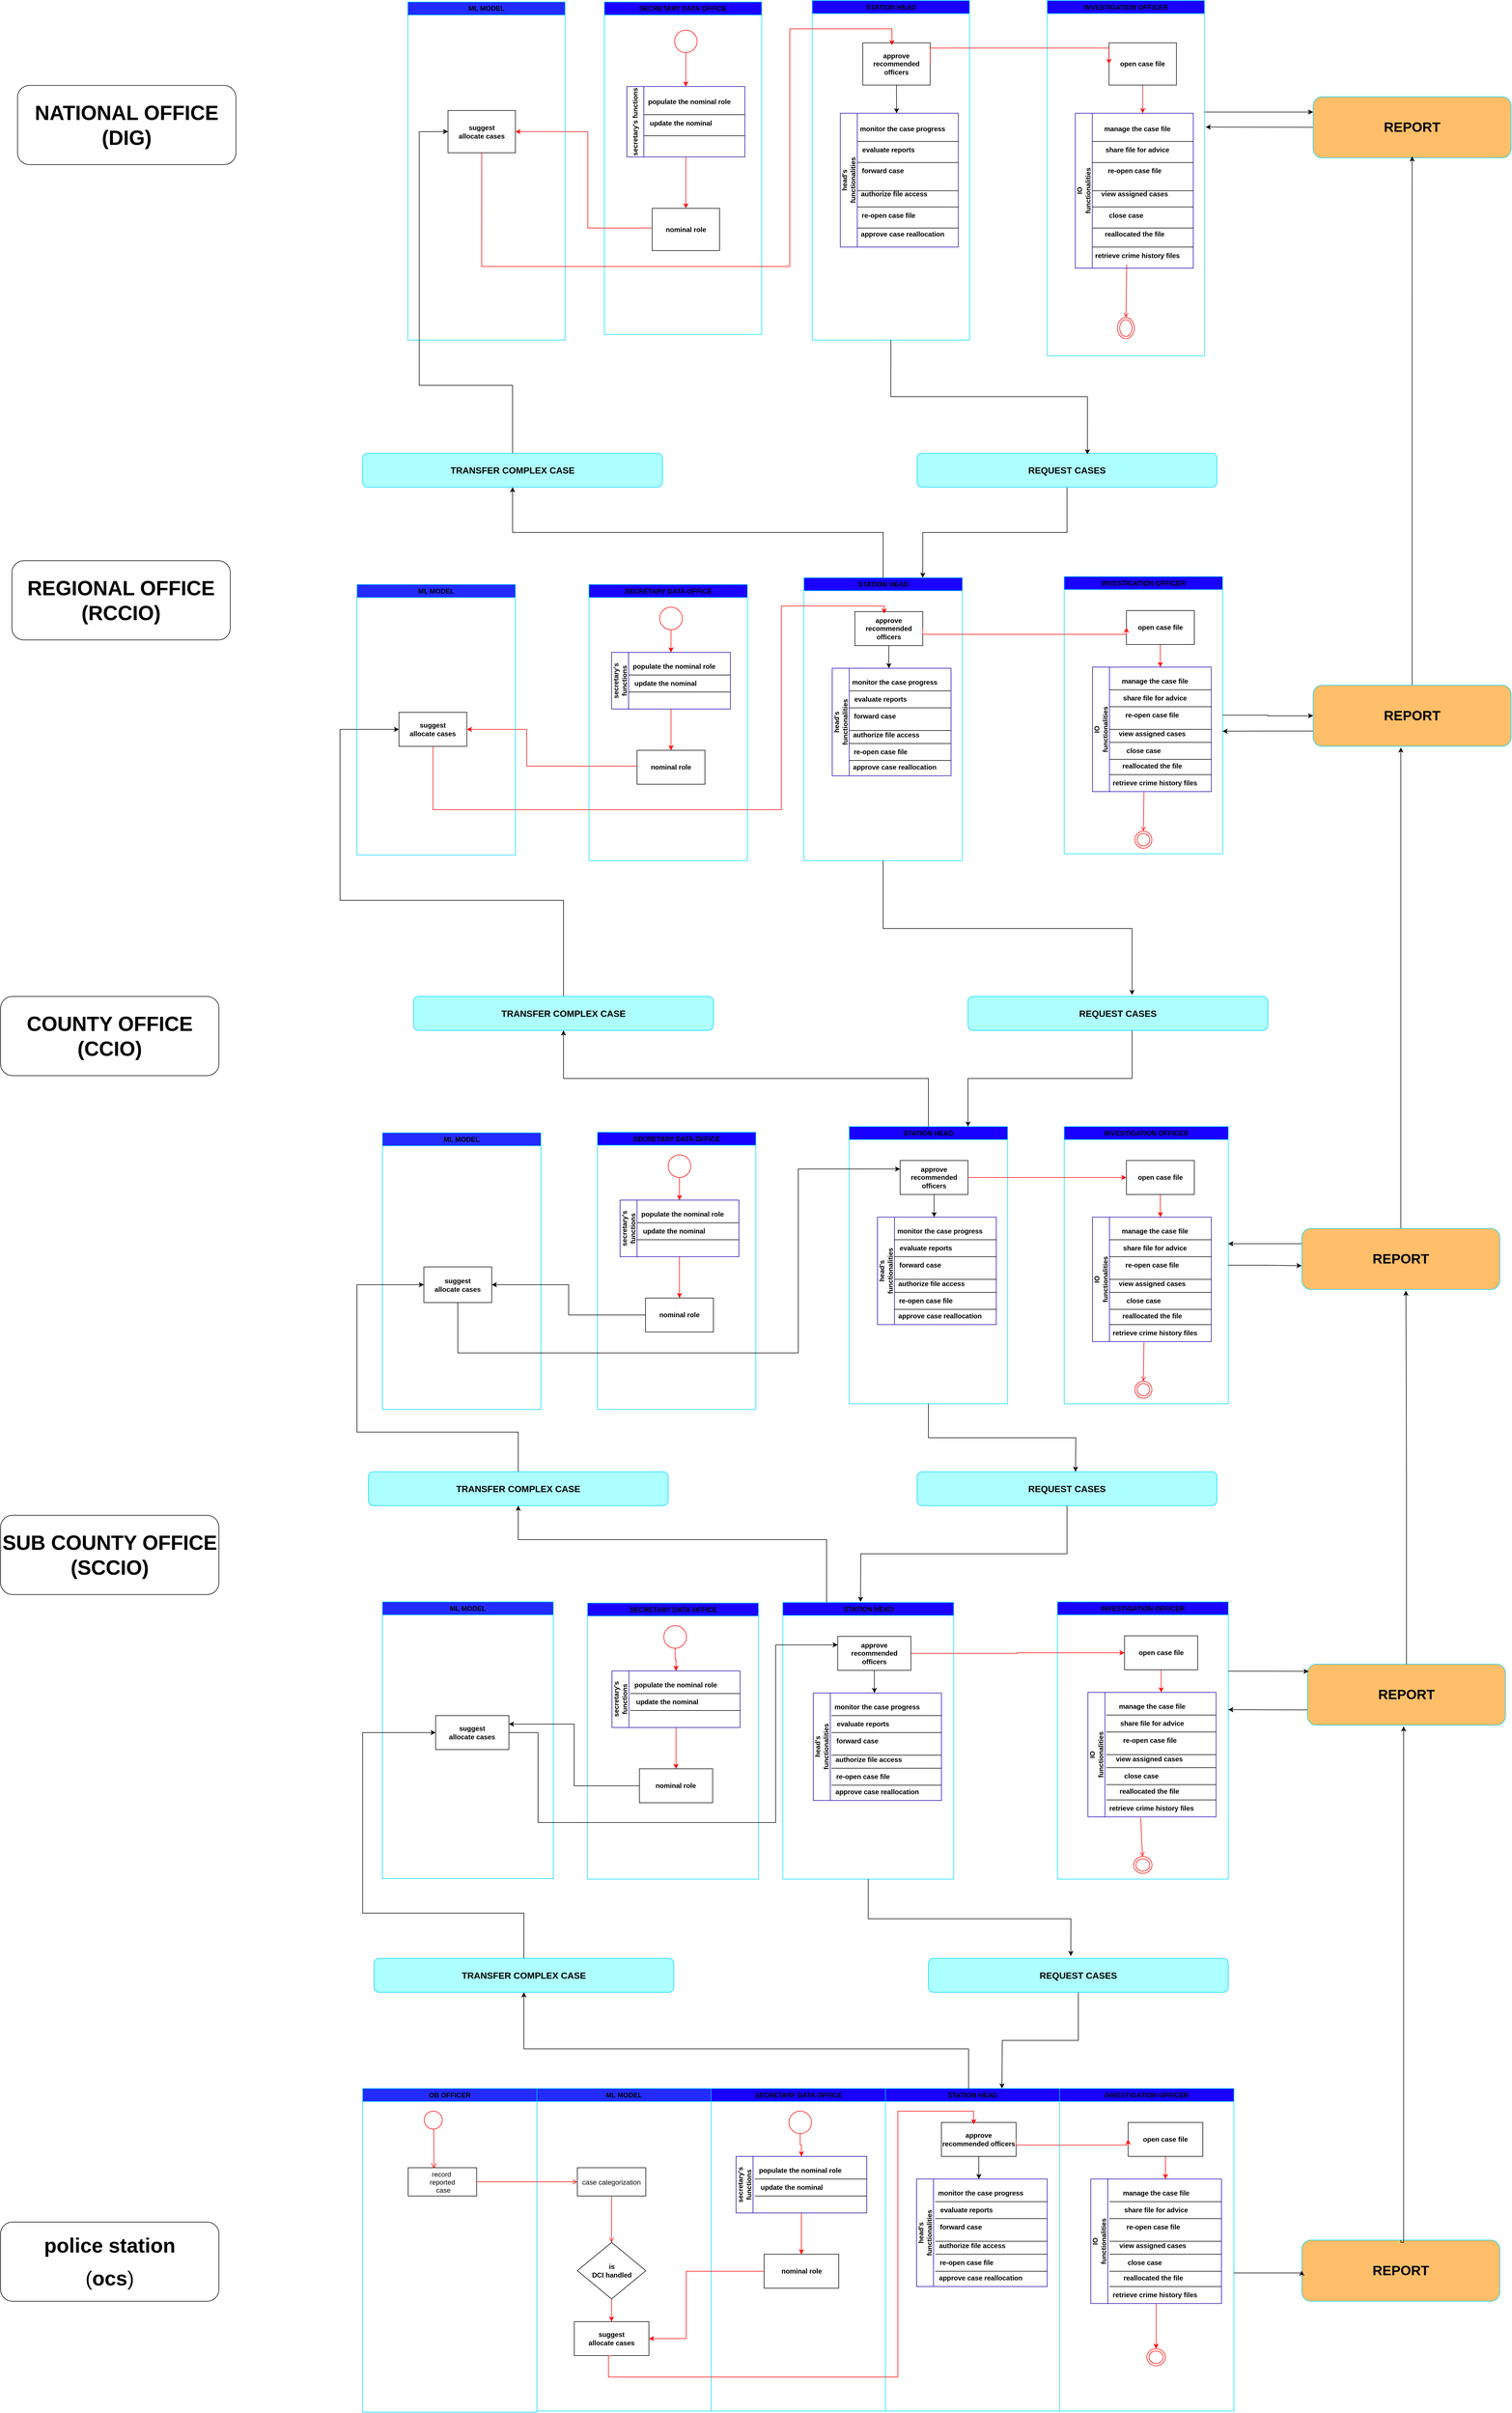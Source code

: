 <mxfile version="27.0.9">
  <diagram name="Page-1" id="e7e014a7-5840-1c2e-5031-d8a46d1fe8dd">
    <mxGraphModel dx="6724" dy="5559" grid="1" gridSize="10" guides="1" tooltips="1" connect="1" arrows="1" fold="1" page="1" pageScale="1" pageWidth="1169" pageHeight="826" background="none" math="0" shadow="0">
      <root>
        <mxCell id="0" />
        <mxCell id="1" parent="0" />
        <mxCell id="EwHZnWKr4dCBu-Lg2rmB-28" value="" style="group" vertex="1" connectable="0" parent="1">
          <mxGeometry x="150" y="530" width="1540" height="572" as="geometry" />
        </mxCell>
        <mxCell id="2" value="OB OFFICER" style="swimlane;whiteSpace=wrap;fillColor=#232BFF;strokeColor=#00D4FF;" parent="EwHZnWKr4dCBu-Lg2rmB-28" vertex="1">
          <mxGeometry width="308.0" height="572" as="geometry" />
        </mxCell>
        <mxCell id="6" value="" style="edgeStyle=elbowEdgeStyle;elbow=horizontal;verticalAlign=bottom;endArrow=open;endSize=8;strokeColor=#FF0000;endFill=1;rounded=0" parent="2" edge="1">
          <mxGeometry x="110.0" y="40" as="geometry">
            <mxPoint x="125.894" y="142" as="targetPoint" />
            <mxPoint x="125.725" y="72" as="sourcePoint" />
          </mxGeometry>
        </mxCell>
        <mxCell id="7" value="record &#xa;reported&#xa; case" style="" parent="2" vertex="1">
          <mxGeometry x="80.524" y="140" width="121.0" height="50" as="geometry" />
        </mxCell>
        <mxCell id="2Hf1jUeBJOyug7HOCzo7-47" value="" style="ellipse;whiteSpace=wrap;html=1;aspect=fixed;strokeColor=#FF0000;align=center;verticalAlign=middle;fontFamily=Helvetica;fontSize=12;fontColor=default;fontStyle=1;fillColor=default;" parent="2" vertex="1">
          <mxGeometry x="108.9" y="40" width="31.792" height="31.792" as="geometry" />
        </mxCell>
        <mxCell id="4" value="SECRETARY DATA OFFICE" style="swimlane;whiteSpace=wrap;startSize=23;strokeColor=#00DDFF;fillColor=#1900FF;" parent="EwHZnWKr4dCBu-Lg2rmB-28" vertex="1">
          <mxGeometry x="616.0" width="308.0" height="570" as="geometry" />
        </mxCell>
        <mxCell id="2Hf1jUeBJOyug7HOCzo7-73" style="edgeStyle=orthogonalEdgeStyle;rounded=0;orthogonalLoop=1;jettySize=auto;html=1;entryX=0.5;entryY=0;entryDx=0;entryDy=0;fontFamily=Helvetica;fontSize=12;fontColor=default;fontStyle=1;strokeColor=#FF0000;" parent="4" source="2Hf1jUeBJOyug7HOCzo7-59" target="2Hf1jUeBJOyug7HOCzo7-63" edge="1">
          <mxGeometry relative="1" as="geometry" />
        </mxCell>
        <mxCell id="2Hf1jUeBJOyug7HOCzo7-59" value="" style="ellipse;whiteSpace=wrap;html=1;aspect=fixed;strokeColor=#FF0000;align=center;verticalAlign=middle;fontFamily=Helvetica;fontSize=12;fontColor=default;fontStyle=1;fillColor=default;" parent="4" vertex="1">
          <mxGeometry x="137.5" y="40" width="39.74" height="39.74" as="geometry" />
        </mxCell>
        <mxCell id="2Hf1jUeBJOyug7HOCzo7-72" style="edgeStyle=orthogonalEdgeStyle;rounded=0;orthogonalLoop=1;jettySize=auto;html=1;exitX=0.5;exitY=1;exitDx=0;exitDy=0;entryX=0.5;entryY=0;entryDx=0;entryDy=0;fontFamily=Helvetica;fontSize=12;fontColor=default;fontStyle=1;strokeColor=#FF0000;" parent="4" source="2Hf1jUeBJOyug7HOCzo7-63" target="2Hf1jUeBJOyug7HOCzo7-71" edge="1">
          <mxGeometry relative="1" as="geometry" />
        </mxCell>
        <mxCell id="2Hf1jUeBJOyug7HOCzo7-63" value="secretary&#39;s functions" style="swimlane;horizontal=0;whiteSpace=wrap;html=1;strokeColor=#1B00A3;align=center;verticalAlign=middle;fontFamily=Helvetica;fontSize=12;fontColor=default;fontStyle=1;fillColor=default;startSize=30;" parent="4" vertex="1">
          <mxGeometry x="44.0" y="120" width="231.0" height="100" as="geometry" />
        </mxCell>
        <mxCell id="2Hf1jUeBJOyug7HOCzo7-64" value="populate the nominal role" style="text;html=1;align=center;verticalAlign=middle;resizable=0;points=[];autosize=1;strokeColor=none;fillColor=none;fontFamily=Helvetica;fontSize=12;fontColor=default;fontStyle=1;" parent="2Hf1jUeBJOyug7HOCzo7-63" vertex="1">
          <mxGeometry x="33" y="10" width="160" height="30" as="geometry" />
        </mxCell>
        <mxCell id="2Hf1jUeBJOyug7HOCzo7-65" value="update the nominal " style="text;html=1;align=center;verticalAlign=middle;resizable=0;points=[];autosize=1;strokeColor=none;fillColor=none;fontFamily=Helvetica;fontSize=12;fontColor=default;fontStyle=1;rotation=0;" parent="2Hf1jUeBJOyug7HOCzo7-63" vertex="1">
          <mxGeometry x="33" y="40" width="130" height="30" as="geometry" />
        </mxCell>
        <mxCell id="2Hf1jUeBJOyug7HOCzo7-69" value="" style="endArrow=none;html=1;rounded=0;fontFamily=Helvetica;fontSize=12;fontColor=default;fontStyle=1;" parent="2Hf1jUeBJOyug7HOCzo7-63" edge="1">
          <mxGeometry width="50" height="50" relative="1" as="geometry">
            <mxPoint x="231.0" y="70" as="sourcePoint" />
            <mxPoint x="33" y="70" as="targetPoint" />
          </mxGeometry>
        </mxCell>
        <mxCell id="2Hf1jUeBJOyug7HOCzo7-67" value="" style="endArrow=none;html=1;rounded=0;fontFamily=Helvetica;fontSize=12;fontColor=default;fontStyle=1;" parent="2Hf1jUeBJOyug7HOCzo7-63" edge="1">
          <mxGeometry width="50" height="50" relative="1" as="geometry">
            <mxPoint x="231.0" y="40" as="sourcePoint" />
            <mxPoint x="33" y="40" as="targetPoint" />
          </mxGeometry>
        </mxCell>
        <mxCell id="2Hf1jUeBJOyug7HOCzo7-71" value="nominal role" style="rounded=0;whiteSpace=wrap;html=1;strokeColor=default;align=center;verticalAlign=middle;fontFamily=Helvetica;fontSize=12;fontColor=default;fontStyle=1;fillColor=default;" parent="4" vertex="1">
          <mxGeometry x="93.5" y="293" width="132" height="60" as="geometry" />
        </mxCell>
        <mxCell id="2Hf1jUeBJOyug7HOCzo7-41" value="INVESTIGATION OFFICER" style="swimlane;whiteSpace=wrap;startSize=23;strokeColor=#00DDFF;fillColor=#1900FF;" parent="EwHZnWKr4dCBu-Lg2rmB-28" vertex="1">
          <mxGeometry x="1232.0" width="308.0" height="570" as="geometry" />
        </mxCell>
        <mxCell id="2Hf1jUeBJOyug7HOCzo7-45" value="" style="ellipse;shape=endState;fillColor=#FFFFFF;strokeColor=#ff0000" parent="2Hf1jUeBJOyug7HOCzo7-41" vertex="1">
          <mxGeometry x="153.997" y="460" width="33" height="30" as="geometry" />
        </mxCell>
        <mxCell id="2Hf1jUeBJOyug7HOCzo7-109" style="edgeStyle=orthogonalEdgeStyle;rounded=0;orthogonalLoop=1;jettySize=auto;html=1;exitX=0.5;exitY=1;exitDx=0;exitDy=0;fontFamily=Helvetica;fontSize=12;fontColor=default;fontStyle=1;strokeColor=#FF0000;" parent="2Hf1jUeBJOyug7HOCzo7-41" source="2Hf1jUeBJOyug7HOCzo7-95" edge="1">
          <mxGeometry relative="1" as="geometry">
            <mxPoint x="187.0" y="160" as="targetPoint" />
          </mxGeometry>
        </mxCell>
        <mxCell id="2Hf1jUeBJOyug7HOCzo7-95" value="open case file" style="rounded=0;whiteSpace=wrap;html=1;strokeColor=default;align=center;verticalAlign=middle;fontFamily=Helvetica;fontSize=12;fontColor=default;fontStyle=1;fillColor=default;" parent="2Hf1jUeBJOyug7HOCzo7-41" vertex="1">
          <mxGeometry x="121.0" y="60" width="132" height="60" as="geometry" />
        </mxCell>
        <mxCell id="2Hf1jUeBJOyug7HOCzo7-97" value="&lt;div&gt;IO&lt;br&gt;&lt;/div&gt;&lt;div&gt;functionalities&lt;br&gt;&lt;/div&gt;" style="swimlane;horizontal=0;whiteSpace=wrap;html=1;strokeColor=#2200AB;align=center;verticalAlign=middle;fontFamily=Helvetica;fontSize=12;fontColor=default;fontStyle=1;fillColor=default;startSize=30;" parent="2Hf1jUeBJOyug7HOCzo7-41" vertex="1">
          <mxGeometry x="55.0" y="160" width="231.0" height="220" as="geometry" />
        </mxCell>
        <mxCell id="2Hf1jUeBJOyug7HOCzo7-98" value="share file for advice" style="text;html=1;align=center;verticalAlign=middle;resizable=0;points=[];autosize=1;strokeColor=none;fillColor=none;fontFamily=Helvetica;fontSize=12;fontColor=default;fontStyle=1;rotation=0;" parent="2Hf1jUeBJOyug7HOCzo7-97" vertex="1">
          <mxGeometry x="49.5" y="40" width="130" height="30" as="geometry" />
        </mxCell>
        <mxCell id="2Hf1jUeBJOyug7HOCzo7-99" value="" style="endArrow=none;html=1;rounded=0;fontFamily=Helvetica;fontSize=12;fontColor=default;fontStyle=1;" parent="2Hf1jUeBJOyug7HOCzo7-97" edge="1">
          <mxGeometry width="50" height="50" relative="1" as="geometry">
            <mxPoint x="231.0" y="70" as="sourcePoint" />
            <mxPoint x="33" y="70" as="targetPoint" />
          </mxGeometry>
        </mxCell>
        <mxCell id="2Hf1jUeBJOyug7HOCzo7-100" value="" style="endArrow=none;html=1;rounded=0;fontFamily=Helvetica;fontSize=12;fontColor=default;fontStyle=1;" parent="2Hf1jUeBJOyug7HOCzo7-97" edge="1">
          <mxGeometry width="50" height="50" relative="1" as="geometry">
            <mxPoint x="231.0" y="40" as="sourcePoint" />
            <mxPoint x="33" y="40" as="targetPoint" />
          </mxGeometry>
        </mxCell>
        <mxCell id="2Hf1jUeBJOyug7HOCzo7-101" value="manage the case file" style="text;html=1;align=center;verticalAlign=middle;resizable=0;points=[];autosize=1;strokeColor=none;fillColor=none;fontFamily=Helvetica;fontSize=12;fontColor=default;fontStyle=1;" parent="2Hf1jUeBJOyug7HOCzo7-97" vertex="1">
          <mxGeometry x="49.5" y="10" width="130" height="30" as="geometry" />
        </mxCell>
        <mxCell id="2Hf1jUeBJOyug7HOCzo7-103" value="" style="endArrow=none;html=1;rounded=0;fontFamily=Helvetica;fontSize=12;fontColor=default;fontStyle=1;" parent="2Hf1jUeBJOyug7HOCzo7-97" edge="1">
          <mxGeometry width="50" height="50" relative="1" as="geometry">
            <mxPoint x="231.0" y="110" as="sourcePoint" />
            <mxPoint x="33" y="110" as="targetPoint" />
          </mxGeometry>
        </mxCell>
        <mxCell id="2Hf1jUeBJOyug7HOCzo7-105" value="" style="endArrow=none;html=1;rounded=0;fontFamily=Helvetica;fontSize=12;fontColor=default;fontStyle=1;" parent="2Hf1jUeBJOyug7HOCzo7-97" edge="1">
          <mxGeometry width="50" height="50" relative="1" as="geometry">
            <mxPoint x="231.0" y="133" as="sourcePoint" />
            <mxPoint x="33" y="133" as="targetPoint" />
          </mxGeometry>
        </mxCell>
        <mxCell id="2Hf1jUeBJOyug7HOCzo7-106" value="re-open case file" style="text;html=1;align=center;verticalAlign=middle;resizable=0;points=[];autosize=1;strokeColor=none;fillColor=none;fontFamily=Helvetica;fontSize=12;fontColor=default;fontStyle=1;" parent="2Hf1jUeBJOyug7HOCzo7-97" vertex="1">
          <mxGeometry x="55.0" y="70" width="110" height="30" as="geometry" />
        </mxCell>
        <mxCell id="2Hf1jUeBJOyug7HOCzo7-107" value="" style="endArrow=none;html=1;rounded=0;fontFamily=Helvetica;fontSize=12;fontColor=default;fontStyle=1;" parent="2Hf1jUeBJOyug7HOCzo7-97" edge="1">
          <mxGeometry width="50" height="50" relative="1" as="geometry">
            <mxPoint x="231.0" y="163" as="sourcePoint" />
            <mxPoint x="33" y="163" as="targetPoint" />
          </mxGeometry>
        </mxCell>
        <mxCell id="2Hf1jUeBJOyug7HOCzo7-110" value="view assigned cases" style="text;html=1;align=center;verticalAlign=middle;resizable=0;points=[];autosize=1;strokeColor=none;fillColor=none;fontFamily=Helvetica;fontSize=12;fontColor=default;fontStyle=1;" parent="2Hf1jUeBJOyug7HOCzo7-97" vertex="1">
          <mxGeometry x="44.0" y="103" width="130" height="30" as="geometry" />
        </mxCell>
        <mxCell id="2Hf1jUeBJOyug7HOCzo7-112" value="reallocated the file" style="text;html=1;align=center;verticalAlign=middle;resizable=0;points=[];autosize=1;strokeColor=none;fillColor=none;fontFamily=Helvetica;fontSize=12;fontColor=default;fontStyle=1;" parent="2Hf1jUeBJOyug7HOCzo7-97" vertex="1">
          <mxGeometry x="49.5" y="160" width="120" height="30" as="geometry" />
        </mxCell>
        <mxCell id="2Hf1jUeBJOyug7HOCzo7-111" value="close case" style="text;html=1;align=center;verticalAlign=middle;resizable=0;points=[];autosize=1;strokeColor=none;fillColor=none;fontFamily=Helvetica;fontSize=12;fontColor=default;fontStyle=1;" parent="2Hf1jUeBJOyug7HOCzo7-97" vertex="1">
          <mxGeometry x="55.0" y="133" width="80" height="30" as="geometry" />
        </mxCell>
        <mxCell id="2Hf1jUeBJOyug7HOCzo7-113" value="" style="endArrow=none;html=1;rounded=0;fontFamily=Helvetica;fontSize=12;fontColor=default;fontStyle=1;" parent="2Hf1jUeBJOyug7HOCzo7-97" edge="1">
          <mxGeometry width="50" height="50" relative="1" as="geometry">
            <mxPoint x="231.0" y="190" as="sourcePoint" />
            <mxPoint x="33" y="190" as="targetPoint" />
          </mxGeometry>
        </mxCell>
        <mxCell id="2Hf1jUeBJOyug7HOCzo7-114" value="retrieve crime history files" style="text;html=1;align=center;verticalAlign=middle;resizable=0;points=[];autosize=1;strokeColor=none;fillColor=none;fontFamily=Helvetica;fontSize=12;fontColor=default;fontStyle=1;" parent="2Hf1jUeBJOyug7HOCzo7-97" vertex="1">
          <mxGeometry x="33" y="190" width="160" height="30" as="geometry" />
        </mxCell>
        <mxCell id="EwHZnWKr4dCBu-Lg2rmB-359" style="edgeStyle=orthogonalEdgeStyle;rounded=0;orthogonalLoop=1;jettySize=auto;html=1;entryX=0.5;entryY=0;entryDx=0;entryDy=0;fontFamily=Helvetica;fontSize=12;fontColor=default;fontStyle=1;strokeColor=#FF0000;" edge="1" parent="2Hf1jUeBJOyug7HOCzo7-41" source="2Hf1jUeBJOyug7HOCzo7-97" target="2Hf1jUeBJOyug7HOCzo7-45">
          <mxGeometry relative="1" as="geometry" />
        </mxCell>
        <mxCell id="3" value="STATION HEAD" style="swimlane;whiteSpace=wrap;strokeColor=#00DDFF;fillColor=#1900FF;" parent="EwHZnWKr4dCBu-Lg2rmB-28" vertex="1">
          <mxGeometry x="924.0" width="308.0" height="570" as="geometry" />
        </mxCell>
        <mxCell id="2Hf1jUeBJOyug7HOCzo7-88" style="edgeStyle=orthogonalEdgeStyle;rounded=0;orthogonalLoop=1;jettySize=auto;html=1;exitX=0.5;exitY=1;exitDx=0;exitDy=0;fontFamily=Helvetica;fontSize=12;fontColor=default;fontStyle=1;" parent="3" source="2Hf1jUeBJOyug7HOCzo7-75" edge="1">
          <mxGeometry relative="1" as="geometry">
            <mxPoint x="165.183" y="160" as="targetPoint" />
          </mxGeometry>
        </mxCell>
        <mxCell id="2Hf1jUeBJOyug7HOCzo7-75" value="approve recommended officers" style="rounded=0;whiteSpace=wrap;html=1;strokeColor=default;align=center;verticalAlign=middle;fontFamily=Helvetica;fontSize=12;fontColor=default;fontStyle=1;fillColor=default;" parent="3" vertex="1">
          <mxGeometry x="99.0" y="60" width="132" height="60" as="geometry" />
        </mxCell>
        <mxCell id="2Hf1jUeBJOyug7HOCzo7-76" value="&lt;div&gt;head&#39;s&lt;/div&gt;&lt;div&gt;functionalities&lt;br&gt;&lt;/div&gt;" style="swimlane;horizontal=0;whiteSpace=wrap;html=1;strokeColor=#2200AB;align=center;verticalAlign=middle;fontFamily=Helvetica;fontSize=12;fontColor=default;fontStyle=1;fillColor=default;startSize=30;" parent="3" vertex="1">
          <mxGeometry x="55.0" y="160" width="231.0" height="190" as="geometry" />
        </mxCell>
        <mxCell id="2Hf1jUeBJOyug7HOCzo7-78" value="evaluate reports" style="text;html=1;align=center;verticalAlign=middle;resizable=0;points=[];autosize=1;strokeColor=none;fillColor=none;fontFamily=Helvetica;fontSize=12;fontColor=default;fontStyle=1;rotation=0;" parent="2Hf1jUeBJOyug7HOCzo7-76" vertex="1">
          <mxGeometry x="33" y="40" width="110" height="30" as="geometry" />
        </mxCell>
        <mxCell id="2Hf1jUeBJOyug7HOCzo7-79" value="" style="endArrow=none;html=1;rounded=0;fontFamily=Helvetica;fontSize=12;fontColor=default;fontStyle=1;" parent="2Hf1jUeBJOyug7HOCzo7-76" edge="1">
          <mxGeometry width="50" height="50" relative="1" as="geometry">
            <mxPoint x="231.0" y="70" as="sourcePoint" />
            <mxPoint x="33" y="70" as="targetPoint" />
          </mxGeometry>
        </mxCell>
        <mxCell id="2Hf1jUeBJOyug7HOCzo7-80" value="" style="endArrow=none;html=1;rounded=0;fontFamily=Helvetica;fontSize=12;fontColor=default;fontStyle=1;" parent="2Hf1jUeBJOyug7HOCzo7-76" edge="1">
          <mxGeometry width="50" height="50" relative="1" as="geometry">
            <mxPoint x="231.0" y="40" as="sourcePoint" />
            <mxPoint x="33" y="40" as="targetPoint" />
          </mxGeometry>
        </mxCell>
        <mxCell id="2Hf1jUeBJOyug7HOCzo7-82" value="monitor the case progress" style="text;html=1;align=center;verticalAlign=middle;resizable=0;points=[];autosize=1;strokeColor=none;fillColor=none;fontFamily=Helvetica;fontSize=12;fontColor=default;fontStyle=1;" parent="2Hf1jUeBJOyug7HOCzo7-76" vertex="1">
          <mxGeometry x="33" y="10" width="160" height="30" as="geometry" />
        </mxCell>
        <mxCell id="2Hf1jUeBJOyug7HOCzo7-84" value="forward case" style="text;html=1;align=center;verticalAlign=middle;resizable=0;points=[];autosize=1;strokeColor=none;fillColor=none;fontFamily=Helvetica;fontSize=12;fontColor=default;fontStyle=1;rotation=0;" parent="2Hf1jUeBJOyug7HOCzo7-76" vertex="1">
          <mxGeometry x="33" y="70" width="90" height="30" as="geometry" />
        </mxCell>
        <mxCell id="2Hf1jUeBJOyug7HOCzo7-85" value="" style="endArrow=none;html=1;rounded=0;fontFamily=Helvetica;fontSize=12;fontColor=default;fontStyle=1;" parent="2Hf1jUeBJOyug7HOCzo7-76" edge="1">
          <mxGeometry width="50" height="50" relative="1" as="geometry">
            <mxPoint x="231.0" y="110" as="sourcePoint" />
            <mxPoint x="33" y="110" as="targetPoint" />
          </mxGeometry>
        </mxCell>
        <mxCell id="2Hf1jUeBJOyug7HOCzo7-89" value="authorize file access" style="text;html=1;align=center;verticalAlign=middle;resizable=0;points=[];autosize=1;strokeColor=none;fillColor=none;fontFamily=Helvetica;fontSize=12;fontColor=default;fontStyle=1;" parent="2Hf1jUeBJOyug7HOCzo7-76" vertex="1">
          <mxGeometry x="33" y="103" width="130" height="30" as="geometry" />
        </mxCell>
        <mxCell id="2Hf1jUeBJOyug7HOCzo7-90" value="" style="endArrow=none;html=1;rounded=0;fontFamily=Helvetica;fontSize=12;fontColor=default;fontStyle=1;" parent="2Hf1jUeBJOyug7HOCzo7-76" edge="1">
          <mxGeometry width="50" height="50" relative="1" as="geometry">
            <mxPoint x="231.0" y="133" as="sourcePoint" />
            <mxPoint x="33" y="133" as="targetPoint" />
          </mxGeometry>
        </mxCell>
        <mxCell id="2Hf1jUeBJOyug7HOCzo7-91" value="re-open case file" style="text;html=1;align=center;verticalAlign=middle;resizable=0;points=[];autosize=1;strokeColor=none;fillColor=none;fontFamily=Helvetica;fontSize=12;fontColor=default;fontStyle=1;" parent="2Hf1jUeBJOyug7HOCzo7-76" vertex="1">
          <mxGeometry x="33" y="133" width="110" height="30" as="geometry" />
        </mxCell>
        <mxCell id="2Hf1jUeBJOyug7HOCzo7-92" value="" style="endArrow=none;html=1;rounded=0;fontFamily=Helvetica;fontSize=12;fontColor=default;fontStyle=1;" parent="2Hf1jUeBJOyug7HOCzo7-76" edge="1">
          <mxGeometry width="50" height="50" relative="1" as="geometry">
            <mxPoint x="231.0" y="163" as="sourcePoint" />
            <mxPoint x="33" y="163" as="targetPoint" />
          </mxGeometry>
        </mxCell>
        <mxCell id="2Hf1jUeBJOyug7HOCzo7-93" value="approve case reallocation" style="text;html=1;align=center;verticalAlign=middle;resizable=0;points=[];autosize=1;strokeColor=none;fillColor=none;fontFamily=Helvetica;fontSize=12;fontColor=default;fontStyle=1;" parent="2Hf1jUeBJOyug7HOCzo7-76" vertex="1">
          <mxGeometry x="33" y="160" width="160" height="30" as="geometry" />
        </mxCell>
        <mxCell id="2Hf1jUeBJOyug7HOCzo7-96" style="edgeStyle=orthogonalEdgeStyle;rounded=0;orthogonalLoop=1;jettySize=auto;html=1;exitX=1;exitY=0.5;exitDx=0;exitDy=0;entryX=0;entryY=0.5;entryDx=0;entryDy=0;fontFamily=Helvetica;fontSize=12;fontColor=default;fontStyle=1;strokeColor=#FF0000;" parent="EwHZnWKr4dCBu-Lg2rmB-28" source="2Hf1jUeBJOyug7HOCzo7-75" target="2Hf1jUeBJOyug7HOCzo7-95" edge="1">
          <mxGeometry relative="1" as="geometry">
            <Array as="points">
              <mxPoint x="1155.503" y="100" />
            </Array>
          </mxGeometry>
        </mxCell>
        <mxCell id="2Hf1jUeBJOyug7HOCzo7-49" value="ML MODEL" style="swimlane;whiteSpace=wrap;fillColor=#232BFF;strokeColor=#00D4FF;" parent="EwHZnWKr4dCBu-Lg2rmB-28" vertex="1">
          <mxGeometry x="308.0" width="308.0" height="570" as="geometry" />
        </mxCell>
        <mxCell id="8" value="case categorization" style="" parent="2Hf1jUeBJOyug7HOCzo7-49" vertex="1">
          <mxGeometry x="71.5" y="140" width="121.0" height="50" as="geometry" />
        </mxCell>
        <mxCell id="2Hf1jUeBJOyug7HOCzo7-48" value="&lt;div&gt;is &lt;br&gt;&lt;/div&gt;&lt;div&gt;DCI handled&lt;br&gt;&lt;/div&gt;" style="rhombus;whiteSpace=wrap;html=1;strokeColor=default;align=center;verticalAlign=middle;fontFamily=Helvetica;fontSize=12;fontColor=default;fontStyle=1;fillColor=default;" parent="2Hf1jUeBJOyug7HOCzo7-49" vertex="1">
          <mxGeometry x="71.5" y="272" width="121.0" height="100" as="geometry" />
        </mxCell>
        <mxCell id="11" value="" style="endArrow=open;strokeColor=#FF0000;endFill=1;rounded=0;entryX=0.5;entryY=0;entryDx=0;entryDy=0;" parent="2Hf1jUeBJOyug7HOCzo7-49" source="8" target="2Hf1jUeBJOyug7HOCzo7-48" edge="1">
          <mxGeometry relative="1" as="geometry">
            <mxPoint x="-181.5" y="325" as="targetPoint" />
            <Array as="points" />
          </mxGeometry>
        </mxCell>
        <mxCell id="2Hf1jUeBJOyug7HOCzo7-58" value="&lt;div&gt;suggest&lt;br&gt;&lt;/div&gt;&lt;div&gt;allocate cases&lt;/div&gt;" style="rounded=0;whiteSpace=wrap;html=1;strokeColor=default;align=center;verticalAlign=middle;fontFamily=Helvetica;fontSize=12;fontColor=default;fontStyle=1;fillColor=default;" parent="2Hf1jUeBJOyug7HOCzo7-49" vertex="1">
          <mxGeometry x="65.996" y="412" width="132" height="60" as="geometry" />
        </mxCell>
        <mxCell id="2Hf1jUeBJOyug7HOCzo7-57" style="edgeStyle=orthogonalEdgeStyle;rounded=0;orthogonalLoop=1;jettySize=auto;html=1;exitX=0.5;exitY=1;exitDx=0;exitDy=0;fontFamily=Helvetica;fontSize=12;fontColor=default;fontStyle=1;strokeColor=#FF0000;" parent="2Hf1jUeBJOyug7HOCzo7-49" source="2Hf1jUeBJOyug7HOCzo7-48" target="2Hf1jUeBJOyug7HOCzo7-58" edge="1">
          <mxGeometry relative="1" as="geometry">
            <mxPoint x="126.683" y="434.5" as="targetPoint" />
          </mxGeometry>
        </mxCell>
        <mxCell id="9" value="" style="endArrow=open;strokeColor=#FF0000;endFill=1;rounded=0" parent="EwHZnWKr4dCBu-Lg2rmB-28" source="7" target="8" edge="1">
          <mxGeometry relative="1" as="geometry" />
        </mxCell>
        <mxCell id="2Hf1jUeBJOyug7HOCzo7-74" style="edgeStyle=orthogonalEdgeStyle;rounded=0;orthogonalLoop=1;jettySize=auto;html=1;entryX=1;entryY=0.5;entryDx=0;entryDy=0;fontFamily=Helvetica;fontSize=12;fontColor=default;fontStyle=1;strokeColor=#FF0000;" parent="EwHZnWKr4dCBu-Lg2rmB-28" source="2Hf1jUeBJOyug7HOCzo7-71" target="2Hf1jUeBJOyug7HOCzo7-58" edge="1">
          <mxGeometry relative="1" as="geometry">
            <Array as="points">
              <mxPoint x="572.0" y="323" />
              <mxPoint x="572.0" y="442" />
            </Array>
          </mxGeometry>
        </mxCell>
        <mxCell id="2Hf1jUeBJOyug7HOCzo7-81" style="edgeStyle=orthogonalEdgeStyle;rounded=0;orthogonalLoop=1;jettySize=auto;html=1;entryX=0.432;entryY=0.056;entryDx=0;entryDy=0;fontFamily=Helvetica;fontSize=12;fontColor=default;fontStyle=1;entryPerimeter=0;exitX=0.5;exitY=1;exitDx=0;exitDy=0;strokeColor=#FF0000;" parent="EwHZnWKr4dCBu-Lg2rmB-28" source="2Hf1jUeBJOyug7HOCzo7-58" target="2Hf1jUeBJOyug7HOCzo7-75" edge="1">
          <mxGeometry relative="1" as="geometry">
            <mxPoint x="434.5" y="480" as="sourcePoint" />
            <Array as="points">
              <mxPoint x="434.5" y="510" />
              <mxPoint x="946.0" y="510" />
              <mxPoint x="946.0" y="40" />
              <mxPoint x="1080.2" y="40" />
            </Array>
          </mxGeometry>
        </mxCell>
        <mxCell id="EwHZnWKr4dCBu-Lg2rmB-30" value="&lt;div&gt;&lt;font style=&quot;font-size: 36px;&quot;&gt;&lt;b&gt;police station&lt;/b&gt;&lt;/font&gt;&lt;/div&gt;&lt;br&gt;&lt;font style=&quot;font-size: 36px;&quot;&gt;(&lt;/font&gt;&lt;font style=&quot;font-size: 36px;&quot;&gt;&lt;b&gt;ocs&lt;/b&gt;&lt;/font&gt;&lt;font style=&quot;font-size: 36px;&quot;&gt;)&lt;/font&gt;" style="rounded=1;whiteSpace=wrap;html=1;" vertex="1" parent="1">
          <mxGeometry x="-490" y="766" width="386" height="140" as="geometry" />
        </mxCell>
        <mxCell id="EwHZnWKr4dCBu-Lg2rmB-94" value="" style="group" vertex="1" connectable="0" parent="1">
          <mxGeometry x="170" y="-330" width="1510" height="572" as="geometry" />
        </mxCell>
        <mxCell id="EwHZnWKr4dCBu-Lg2rmB-99" value="SECRETARY DATA OFFICE" style="swimlane;whiteSpace=wrap;startSize=23;strokeColor=#00DDFF;fillColor=#1900FF;" vertex="1" parent="EwHZnWKr4dCBu-Lg2rmB-94">
          <mxGeometry x="377.5" y="2" width="302" height="488" as="geometry" />
        </mxCell>
        <mxCell id="EwHZnWKr4dCBu-Lg2rmB-100" style="edgeStyle=orthogonalEdgeStyle;rounded=0;orthogonalLoop=1;jettySize=auto;html=1;entryX=0.5;entryY=0;entryDx=0;entryDy=0;fontFamily=Helvetica;fontSize=12;fontColor=default;fontStyle=1;strokeColor=#FF0000;" edge="1" parent="EwHZnWKr4dCBu-Lg2rmB-99" source="EwHZnWKr4dCBu-Lg2rmB-101" target="EwHZnWKr4dCBu-Lg2rmB-103">
          <mxGeometry relative="1" as="geometry" />
        </mxCell>
        <mxCell id="EwHZnWKr4dCBu-Lg2rmB-101" value="" style="ellipse;whiteSpace=wrap;html=1;aspect=fixed;strokeColor=#FF0000;align=center;verticalAlign=middle;fontFamily=Helvetica;fontSize=12;fontColor=default;fontStyle=1;fillColor=default;" vertex="1" parent="EwHZnWKr4dCBu-Lg2rmB-99">
          <mxGeometry x="134.821" y="40" width="40" height="40" as="geometry" />
        </mxCell>
        <mxCell id="EwHZnWKr4dCBu-Lg2rmB-102" style="edgeStyle=orthogonalEdgeStyle;rounded=0;orthogonalLoop=1;jettySize=auto;html=1;exitX=0.5;exitY=1;exitDx=0;exitDy=0;entryX=0.5;entryY=0;entryDx=0;entryDy=0;fontFamily=Helvetica;fontSize=12;fontColor=default;fontStyle=1;strokeColor=#FF0000;" edge="1" parent="EwHZnWKr4dCBu-Lg2rmB-99" source="EwHZnWKr4dCBu-Lg2rmB-103" target="EwHZnWKr4dCBu-Lg2rmB-108">
          <mxGeometry relative="1" as="geometry" />
        </mxCell>
        <mxCell id="EwHZnWKr4dCBu-Lg2rmB-103" value="secretary&#39;s functions" style="swimlane;horizontal=0;whiteSpace=wrap;html=1;strokeColor=#1B00A3;align=center;verticalAlign=middle;fontFamily=Helvetica;fontSize=12;fontColor=default;fontStyle=1;fillColor=default;startSize=30;" vertex="1" parent="EwHZnWKr4dCBu-Lg2rmB-99">
          <mxGeometry x="43.143" y="120" width="226.5" height="100" as="geometry" />
        </mxCell>
        <mxCell id="EwHZnWKr4dCBu-Lg2rmB-104" value="populate the nominal role" style="text;html=1;align=center;verticalAlign=middle;resizable=0;points=[];autosize=1;strokeColor=none;fillColor=none;fontFamily=Helvetica;fontSize=12;fontColor=default;fontStyle=1;" vertex="1" parent="EwHZnWKr4dCBu-Lg2rmB-103">
          <mxGeometry x="32.357" y="10" width="160" height="30" as="geometry" />
        </mxCell>
        <mxCell id="EwHZnWKr4dCBu-Lg2rmB-105" value="update the nominal " style="text;html=1;align=center;verticalAlign=middle;resizable=0;points=[];autosize=1;strokeColor=none;fillColor=none;fontFamily=Helvetica;fontSize=12;fontColor=default;fontStyle=1;rotation=0;" vertex="1" parent="EwHZnWKr4dCBu-Lg2rmB-103">
          <mxGeometry x="32.357" y="40" width="130" height="30" as="geometry" />
        </mxCell>
        <mxCell id="EwHZnWKr4dCBu-Lg2rmB-106" value="" style="endArrow=none;html=1;rounded=0;fontFamily=Helvetica;fontSize=12;fontColor=default;fontStyle=1;" edge="1" parent="EwHZnWKr4dCBu-Lg2rmB-103">
          <mxGeometry width="50" height="50" relative="1" as="geometry">
            <mxPoint x="226.5" y="70" as="sourcePoint" />
            <mxPoint x="32.357" y="70" as="targetPoint" />
          </mxGeometry>
        </mxCell>
        <mxCell id="EwHZnWKr4dCBu-Lg2rmB-107" value="" style="endArrow=none;html=1;rounded=0;fontFamily=Helvetica;fontSize=12;fontColor=default;fontStyle=1;" edge="1" parent="EwHZnWKr4dCBu-Lg2rmB-103">
          <mxGeometry width="50" height="50" relative="1" as="geometry">
            <mxPoint x="226.5" y="40" as="sourcePoint" />
            <mxPoint x="32.357" y="40" as="targetPoint" />
          </mxGeometry>
        </mxCell>
        <mxCell id="EwHZnWKr4dCBu-Lg2rmB-108" value="nominal role" style="rounded=0;whiteSpace=wrap;html=1;strokeColor=default;align=center;verticalAlign=middle;fontFamily=Helvetica;fontSize=12;fontColor=default;fontStyle=1;fillColor=default;" vertex="1" parent="EwHZnWKr4dCBu-Lg2rmB-99">
          <mxGeometry x="91.679" y="293" width="129.429" height="60" as="geometry" />
        </mxCell>
        <mxCell id="EwHZnWKr4dCBu-Lg2rmB-109" value="INVESTIGATION OFFICER" style="swimlane;whiteSpace=wrap;startSize=23;strokeColor=#00DDFF;fillColor=#1900FF;" vertex="1" parent="EwHZnWKr4dCBu-Lg2rmB-94">
          <mxGeometry x="1208" width="302" height="490" as="geometry" />
        </mxCell>
        <mxCell id="EwHZnWKr4dCBu-Lg2rmB-110" value="" style="ellipse;shape=endState;fillColor=#FFFFFF;strokeColor=#ff0000" vertex="1" parent="EwHZnWKr4dCBu-Lg2rmB-109">
          <mxGeometry x="134.821" y="450" width="32.357" height="30" as="geometry" />
        </mxCell>
        <mxCell id="EwHZnWKr4dCBu-Lg2rmB-111" value="" style="endArrow=open;strokeColor=#FF0000;endFill=1;rounded=0;exitX=0.381;exitY=1.039;exitDx=0;exitDy=0;exitPerimeter=0;" edge="1" parent="EwHZnWKr4dCBu-Lg2rmB-109" source="EwHZnWKr4dCBu-Lg2rmB-127" target="EwHZnWKr4dCBu-Lg2rmB-110">
          <mxGeometry relative="1" as="geometry">
            <mxPoint x="156.393" y="420" as="sourcePoint" />
          </mxGeometry>
        </mxCell>
        <mxCell id="EwHZnWKr4dCBu-Lg2rmB-112" style="edgeStyle=orthogonalEdgeStyle;rounded=0;orthogonalLoop=1;jettySize=auto;html=1;exitX=0.5;exitY=1;exitDx=0;exitDy=0;fontFamily=Helvetica;fontSize=12;fontColor=default;fontStyle=1;strokeColor=#FF0000;" edge="1" parent="EwHZnWKr4dCBu-Lg2rmB-109" source="EwHZnWKr4dCBu-Lg2rmB-113">
          <mxGeometry relative="1" as="geometry">
            <mxPoint x="183.357" y="160" as="targetPoint" />
          </mxGeometry>
        </mxCell>
        <mxCell id="EwHZnWKr4dCBu-Lg2rmB-113" value="open case file" style="rounded=0;whiteSpace=wrap;html=1;strokeColor=default;align=center;verticalAlign=middle;fontFamily=Helvetica;fontSize=12;fontColor=default;fontStyle=1;fillColor=default;" vertex="1" parent="EwHZnWKr4dCBu-Lg2rmB-109">
          <mxGeometry x="118.643" y="60" width="129.429" height="60" as="geometry" />
        </mxCell>
        <mxCell id="EwHZnWKr4dCBu-Lg2rmB-114" value="&lt;div&gt;IO&lt;br&gt;&lt;/div&gt;&lt;div&gt;functionalities&lt;br&gt;&lt;/div&gt;" style="swimlane;horizontal=0;whiteSpace=wrap;html=1;strokeColor=#2200AB;align=center;verticalAlign=middle;fontFamily=Helvetica;fontSize=12;fontColor=default;fontStyle=1;fillColor=default;startSize=30;" vertex="1" parent="EwHZnWKr4dCBu-Lg2rmB-109">
          <mxGeometry x="53.929" y="160" width="226.5" height="220" as="geometry" />
        </mxCell>
        <mxCell id="EwHZnWKr4dCBu-Lg2rmB-115" value="share file for advice" style="text;html=1;align=center;verticalAlign=middle;resizable=0;points=[];autosize=1;strokeColor=none;fillColor=none;fontFamily=Helvetica;fontSize=12;fontColor=default;fontStyle=1;rotation=0;" vertex="1" parent="EwHZnWKr4dCBu-Lg2rmB-114">
          <mxGeometry x="48.536" y="40" width="130" height="30" as="geometry" />
        </mxCell>
        <mxCell id="EwHZnWKr4dCBu-Lg2rmB-116" value="" style="endArrow=none;html=1;rounded=0;fontFamily=Helvetica;fontSize=12;fontColor=default;fontStyle=1;" edge="1" parent="EwHZnWKr4dCBu-Lg2rmB-114">
          <mxGeometry width="50" height="50" relative="1" as="geometry">
            <mxPoint x="226.5" y="70" as="sourcePoint" />
            <mxPoint x="32.357" y="70" as="targetPoint" />
          </mxGeometry>
        </mxCell>
        <mxCell id="EwHZnWKr4dCBu-Lg2rmB-117" value="" style="endArrow=none;html=1;rounded=0;fontFamily=Helvetica;fontSize=12;fontColor=default;fontStyle=1;" edge="1" parent="EwHZnWKr4dCBu-Lg2rmB-114">
          <mxGeometry width="50" height="50" relative="1" as="geometry">
            <mxPoint x="226.5" y="40" as="sourcePoint" />
            <mxPoint x="32.357" y="40" as="targetPoint" />
          </mxGeometry>
        </mxCell>
        <mxCell id="EwHZnWKr4dCBu-Lg2rmB-118" value="manage the case file" style="text;html=1;align=center;verticalAlign=middle;resizable=0;points=[];autosize=1;strokeColor=none;fillColor=none;fontFamily=Helvetica;fontSize=12;fontColor=default;fontStyle=1;" vertex="1" parent="EwHZnWKr4dCBu-Lg2rmB-114">
          <mxGeometry x="48.536" y="10" width="130" height="30" as="geometry" />
        </mxCell>
        <mxCell id="EwHZnWKr4dCBu-Lg2rmB-119" value="" style="endArrow=none;html=1;rounded=0;fontFamily=Helvetica;fontSize=12;fontColor=default;fontStyle=1;" edge="1" parent="EwHZnWKr4dCBu-Lg2rmB-114">
          <mxGeometry width="50" height="50" relative="1" as="geometry">
            <mxPoint x="226.5" y="110" as="sourcePoint" />
            <mxPoint x="32.357" y="110" as="targetPoint" />
          </mxGeometry>
        </mxCell>
        <mxCell id="EwHZnWKr4dCBu-Lg2rmB-120" value="" style="endArrow=none;html=1;rounded=0;fontFamily=Helvetica;fontSize=12;fontColor=default;fontStyle=1;" edge="1" parent="EwHZnWKr4dCBu-Lg2rmB-114">
          <mxGeometry width="50" height="50" relative="1" as="geometry">
            <mxPoint x="226.5" y="133" as="sourcePoint" />
            <mxPoint x="32.357" y="133" as="targetPoint" />
          </mxGeometry>
        </mxCell>
        <mxCell id="EwHZnWKr4dCBu-Lg2rmB-121" value="re-open case file" style="text;html=1;align=center;verticalAlign=middle;resizable=0;points=[];autosize=1;strokeColor=none;fillColor=none;fontFamily=Helvetica;fontSize=12;fontColor=default;fontStyle=1;" vertex="1" parent="EwHZnWKr4dCBu-Lg2rmB-114">
          <mxGeometry x="53.929" y="70" width="110" height="30" as="geometry" />
        </mxCell>
        <mxCell id="EwHZnWKr4dCBu-Lg2rmB-122" value="" style="endArrow=none;html=1;rounded=0;fontFamily=Helvetica;fontSize=12;fontColor=default;fontStyle=1;" edge="1" parent="EwHZnWKr4dCBu-Lg2rmB-114">
          <mxGeometry width="50" height="50" relative="1" as="geometry">
            <mxPoint x="226.5" y="163" as="sourcePoint" />
            <mxPoint x="32.357" y="163" as="targetPoint" />
          </mxGeometry>
        </mxCell>
        <mxCell id="EwHZnWKr4dCBu-Lg2rmB-123" value="view assigned cases" style="text;html=1;align=center;verticalAlign=middle;resizable=0;points=[];autosize=1;strokeColor=none;fillColor=none;fontFamily=Helvetica;fontSize=12;fontColor=default;fontStyle=1;" vertex="1" parent="EwHZnWKr4dCBu-Lg2rmB-114">
          <mxGeometry x="43.143" y="103" width="130" height="30" as="geometry" />
        </mxCell>
        <mxCell id="EwHZnWKr4dCBu-Lg2rmB-124" value="reallocated the file" style="text;html=1;align=center;verticalAlign=middle;resizable=0;points=[];autosize=1;strokeColor=none;fillColor=none;fontFamily=Helvetica;fontSize=12;fontColor=default;fontStyle=1;" vertex="1" parent="EwHZnWKr4dCBu-Lg2rmB-114">
          <mxGeometry x="48.536" y="160" width="120" height="30" as="geometry" />
        </mxCell>
        <mxCell id="EwHZnWKr4dCBu-Lg2rmB-125" value="close case" style="text;html=1;align=center;verticalAlign=middle;resizable=0;points=[];autosize=1;strokeColor=none;fillColor=none;fontFamily=Helvetica;fontSize=12;fontColor=default;fontStyle=1;" vertex="1" parent="EwHZnWKr4dCBu-Lg2rmB-114">
          <mxGeometry x="53.929" y="133" width="80" height="30" as="geometry" />
        </mxCell>
        <mxCell id="EwHZnWKr4dCBu-Lg2rmB-126" value="" style="endArrow=none;html=1;rounded=0;fontFamily=Helvetica;fontSize=12;fontColor=default;fontStyle=1;" edge="1" parent="EwHZnWKr4dCBu-Lg2rmB-114">
          <mxGeometry width="50" height="50" relative="1" as="geometry">
            <mxPoint x="226.5" y="190" as="sourcePoint" />
            <mxPoint x="32.357" y="190" as="targetPoint" />
          </mxGeometry>
        </mxCell>
        <mxCell id="EwHZnWKr4dCBu-Lg2rmB-127" value="retrieve crime history files" style="text;html=1;align=center;verticalAlign=middle;resizable=0;points=[];autosize=1;strokeColor=none;fillColor=none;fontFamily=Helvetica;fontSize=12;fontColor=default;fontStyle=1;" vertex="1" parent="EwHZnWKr4dCBu-Lg2rmB-114">
          <mxGeometry x="32.357" y="190" width="160" height="30" as="geometry" />
        </mxCell>
        <mxCell id="EwHZnWKr4dCBu-Lg2rmB-134" value="" style="endArrow=open;strokeColor=#FF0000;endFill=1;rounded=0" edge="1" parent="EwHZnWKr4dCBu-Lg2rmB-94" target="EwHZnWKr4dCBu-Lg2rmB-129">
          <mxGeometry relative="1" as="geometry">
            <mxPoint x="183.357" y="165" as="sourcePoint" />
          </mxGeometry>
        </mxCell>
        <mxCell id="EwHZnWKr4dCBu-Lg2rmB-135" value="STATION HEAD" style="swimlane;whiteSpace=wrap;strokeColor=#00DDFF;fillColor=#1900FF;" vertex="1" parent="EwHZnWKr4dCBu-Lg2rmB-94">
          <mxGeometry x="722.643" y="1" width="302" height="489" as="geometry" />
        </mxCell>
        <mxCell id="EwHZnWKr4dCBu-Lg2rmB-136" style="edgeStyle=orthogonalEdgeStyle;rounded=0;orthogonalLoop=1;jettySize=auto;html=1;exitX=0.5;exitY=1;exitDx=0;exitDy=0;fontFamily=Helvetica;fontSize=12;fontColor=default;fontStyle=1;" edge="1" parent="EwHZnWKr4dCBu-Lg2rmB-135" source="EwHZnWKr4dCBu-Lg2rmB-137">
          <mxGeometry relative="1" as="geometry">
            <mxPoint x="161.965" y="160" as="targetPoint" />
          </mxGeometry>
        </mxCell>
        <mxCell id="EwHZnWKr4dCBu-Lg2rmB-137" value="approve recommended officers" style="rounded=0;whiteSpace=wrap;html=1;strokeColor=default;align=center;verticalAlign=middle;fontFamily=Helvetica;fontSize=12;fontColor=default;fontStyle=1;fillColor=default;" vertex="1" parent="EwHZnWKr4dCBu-Lg2rmB-135">
          <mxGeometry x="97.071" y="60" width="129.429" height="60" as="geometry" />
        </mxCell>
        <mxCell id="EwHZnWKr4dCBu-Lg2rmB-138" value="&lt;div&gt;head&#39;s&lt;/div&gt;&lt;div&gt;functionalities&lt;br&gt;&lt;/div&gt;" style="swimlane;horizontal=0;whiteSpace=wrap;html=1;strokeColor=#2200AB;align=center;verticalAlign=middle;fontFamily=Helvetica;fontSize=12;fontColor=default;fontStyle=1;fillColor=default;startSize=30;" vertex="1" parent="EwHZnWKr4dCBu-Lg2rmB-135">
          <mxGeometry x="53.929" y="160" width="226.5" height="190" as="geometry" />
        </mxCell>
        <mxCell id="EwHZnWKr4dCBu-Lg2rmB-139" value="evaluate reports" style="text;html=1;align=center;verticalAlign=middle;resizable=0;points=[];autosize=1;strokeColor=none;fillColor=none;fontFamily=Helvetica;fontSize=12;fontColor=default;fontStyle=1;rotation=0;" vertex="1" parent="EwHZnWKr4dCBu-Lg2rmB-138">
          <mxGeometry x="32.357" y="40" width="110" height="30" as="geometry" />
        </mxCell>
        <mxCell id="EwHZnWKr4dCBu-Lg2rmB-140" value="" style="endArrow=none;html=1;rounded=0;fontFamily=Helvetica;fontSize=12;fontColor=default;fontStyle=1;" edge="1" parent="EwHZnWKr4dCBu-Lg2rmB-138">
          <mxGeometry width="50" height="50" relative="1" as="geometry">
            <mxPoint x="226.5" y="70" as="sourcePoint" />
            <mxPoint x="32.357" y="70" as="targetPoint" />
          </mxGeometry>
        </mxCell>
        <mxCell id="EwHZnWKr4dCBu-Lg2rmB-141" value="" style="endArrow=none;html=1;rounded=0;fontFamily=Helvetica;fontSize=12;fontColor=default;fontStyle=1;" edge="1" parent="EwHZnWKr4dCBu-Lg2rmB-138">
          <mxGeometry width="50" height="50" relative="1" as="geometry">
            <mxPoint x="226.5" y="40" as="sourcePoint" />
            <mxPoint x="32.357" y="40" as="targetPoint" />
          </mxGeometry>
        </mxCell>
        <mxCell id="EwHZnWKr4dCBu-Lg2rmB-142" value="monitor the case progress" style="text;html=1;align=center;verticalAlign=middle;resizable=0;points=[];autosize=1;strokeColor=none;fillColor=none;fontFamily=Helvetica;fontSize=12;fontColor=default;fontStyle=1;" vertex="1" parent="EwHZnWKr4dCBu-Lg2rmB-138">
          <mxGeometry x="32.357" y="10" width="160" height="30" as="geometry" />
        </mxCell>
        <mxCell id="EwHZnWKr4dCBu-Lg2rmB-143" value="forward case" style="text;html=1;align=center;verticalAlign=middle;resizable=0;points=[];autosize=1;strokeColor=none;fillColor=none;fontFamily=Helvetica;fontSize=12;fontColor=default;fontStyle=1;rotation=0;" vertex="1" parent="EwHZnWKr4dCBu-Lg2rmB-138">
          <mxGeometry x="32.357" y="70" width="90" height="30" as="geometry" />
        </mxCell>
        <mxCell id="EwHZnWKr4dCBu-Lg2rmB-144" value="" style="endArrow=none;html=1;rounded=0;fontFamily=Helvetica;fontSize=12;fontColor=default;fontStyle=1;" edge="1" parent="EwHZnWKr4dCBu-Lg2rmB-138">
          <mxGeometry width="50" height="50" relative="1" as="geometry">
            <mxPoint x="226.5" y="110" as="sourcePoint" />
            <mxPoint x="32.357" y="110" as="targetPoint" />
          </mxGeometry>
        </mxCell>
        <mxCell id="EwHZnWKr4dCBu-Lg2rmB-145" value="authorize file access" style="text;html=1;align=center;verticalAlign=middle;resizable=0;points=[];autosize=1;strokeColor=none;fillColor=none;fontFamily=Helvetica;fontSize=12;fontColor=default;fontStyle=1;" vertex="1" parent="EwHZnWKr4dCBu-Lg2rmB-138">
          <mxGeometry x="32.357" y="103" width="130" height="30" as="geometry" />
        </mxCell>
        <mxCell id="EwHZnWKr4dCBu-Lg2rmB-146" value="" style="endArrow=none;html=1;rounded=0;fontFamily=Helvetica;fontSize=12;fontColor=default;fontStyle=1;" edge="1" parent="EwHZnWKr4dCBu-Lg2rmB-138">
          <mxGeometry width="50" height="50" relative="1" as="geometry">
            <mxPoint x="226.5" y="133" as="sourcePoint" />
            <mxPoint x="32.357" y="133" as="targetPoint" />
          </mxGeometry>
        </mxCell>
        <mxCell id="EwHZnWKr4dCBu-Lg2rmB-147" value="re-open case file" style="text;html=1;align=center;verticalAlign=middle;resizable=0;points=[];autosize=1;strokeColor=none;fillColor=none;fontFamily=Helvetica;fontSize=12;fontColor=default;fontStyle=1;" vertex="1" parent="EwHZnWKr4dCBu-Lg2rmB-138">
          <mxGeometry x="32.357" y="133" width="110" height="30" as="geometry" />
        </mxCell>
        <mxCell id="EwHZnWKr4dCBu-Lg2rmB-148" value="" style="endArrow=none;html=1;rounded=0;fontFamily=Helvetica;fontSize=12;fontColor=default;fontStyle=1;" edge="1" parent="EwHZnWKr4dCBu-Lg2rmB-138">
          <mxGeometry width="50" height="50" relative="1" as="geometry">
            <mxPoint x="226.5" y="163" as="sourcePoint" />
            <mxPoint x="32.357" y="163" as="targetPoint" />
          </mxGeometry>
        </mxCell>
        <mxCell id="EwHZnWKr4dCBu-Lg2rmB-149" value="approve case reallocation" style="text;html=1;align=center;verticalAlign=middle;resizable=0;points=[];autosize=1;strokeColor=none;fillColor=none;fontFamily=Helvetica;fontSize=12;fontColor=default;fontStyle=1;" vertex="1" parent="EwHZnWKr4dCBu-Lg2rmB-138">
          <mxGeometry x="32.357" y="160" width="160" height="30" as="geometry" />
        </mxCell>
        <mxCell id="EwHZnWKr4dCBu-Lg2rmB-152" style="edgeStyle=orthogonalEdgeStyle;rounded=0;orthogonalLoop=1;jettySize=auto;html=1;exitX=1;exitY=0.5;exitDx=0;exitDy=0;entryX=0;entryY=0.5;entryDx=0;entryDy=0;fontFamily=Helvetica;fontSize=12;fontColor=default;fontStyle=1;strokeColor=#FF0000;" edge="1" parent="EwHZnWKr4dCBu-Lg2rmB-94" source="EwHZnWKr4dCBu-Lg2rmB-137" target="EwHZnWKr4dCBu-Lg2rmB-113">
          <mxGeometry relative="1" as="geometry" />
        </mxCell>
        <mxCell id="EwHZnWKr4dCBu-Lg2rmB-343" value="ML MODEL" style="swimlane;whiteSpace=wrap;fillColor=#232BFF;strokeColor=#00D4FF;" vertex="1" parent="EwHZnWKr4dCBu-Lg2rmB-94">
          <mxGeometry x="15" width="302" height="489" as="geometry" />
        </mxCell>
        <mxCell id="EwHZnWKr4dCBu-Lg2rmB-347" value="&lt;div&gt;suggest&lt;br&gt;&lt;/div&gt;&lt;div&gt;allocate cases&lt;/div&gt;" style="rounded=0;whiteSpace=wrap;html=1;strokeColor=default;align=center;verticalAlign=middle;fontFamily=Helvetica;fontSize=12;fontColor=default;fontStyle=1;fillColor=default;" vertex="1" parent="EwHZnWKr4dCBu-Lg2rmB-343">
          <mxGeometry x="94.071" y="201" width="129.429" height="60" as="geometry" />
        </mxCell>
        <mxCell id="EwHZnWKr4dCBu-Lg2rmB-374" style="edgeStyle=orthogonalEdgeStyle;rounded=0;orthogonalLoop=1;jettySize=auto;html=1;exitX=1;exitY=0.5;exitDx=0;exitDy=0;entryX=0;entryY=0.25;entryDx=0;entryDy=0;fontFamily=Helvetica;fontSize=12;fontColor=default;fontStyle=1;" edge="1" parent="EwHZnWKr4dCBu-Lg2rmB-94" source="EwHZnWKr4dCBu-Lg2rmB-347" target="EwHZnWKr4dCBu-Lg2rmB-137">
          <mxGeometry relative="1" as="geometry">
            <Array as="points">
              <mxPoint x="290" y="231" />
              <mxPoint x="290" y="390" />
              <mxPoint x="710" y="390" />
              <mxPoint x="710" y="76" />
            </Array>
          </mxGeometry>
        </mxCell>
        <mxCell id="EwHZnWKr4dCBu-Lg2rmB-377" style="edgeStyle=orthogonalEdgeStyle;rounded=0;orthogonalLoop=1;jettySize=auto;html=1;exitX=0;exitY=0.5;exitDx=0;exitDy=0;entryX=1;entryY=0.25;entryDx=0;entryDy=0;fontFamily=Helvetica;fontSize=12;fontColor=default;fontStyle=1;" edge="1" parent="EwHZnWKr4dCBu-Lg2rmB-94" source="EwHZnWKr4dCBu-Lg2rmB-108" target="EwHZnWKr4dCBu-Lg2rmB-347">
          <mxGeometry relative="1" as="geometry" />
        </mxCell>
        <mxCell id="EwHZnWKr4dCBu-Lg2rmB-158" value="" style="group" vertex="1" connectable="0" parent="1">
          <mxGeometry x="200" y="-3160" width="1428" height="712" as="geometry" />
        </mxCell>
        <mxCell id="EwHZnWKr4dCBu-Lg2rmB-163" value="SECRETARY DATA OFFICE" style="swimlane;whiteSpace=wrap;startSize=23;strokeColor=#00DDFF;fillColor=#1900FF;" vertex="1" parent="EwHZnWKr4dCBu-Lg2rmB-158">
          <mxGeometry x="377.29" y="2.49" width="278" height="587.51" as="geometry" />
        </mxCell>
        <mxCell id="EwHZnWKr4dCBu-Lg2rmB-164" style="edgeStyle=orthogonalEdgeStyle;rounded=0;orthogonalLoop=1;jettySize=auto;html=1;entryX=0.5;entryY=0;entryDx=0;entryDy=0;fontFamily=Helvetica;fontSize=12;fontColor=default;fontStyle=1;strokeColor=#FF0000;" edge="1" parent="EwHZnWKr4dCBu-Lg2rmB-163" source="EwHZnWKr4dCBu-Lg2rmB-165" target="EwHZnWKr4dCBu-Lg2rmB-167">
          <mxGeometry relative="1" as="geometry" />
        </mxCell>
        <mxCell id="EwHZnWKr4dCBu-Lg2rmB-165" value="" style="ellipse;whiteSpace=wrap;html=1;aspect=fixed;strokeColor=#FF0000;align=center;verticalAlign=middle;fontFamily=Helvetica;fontSize=12;fontColor=default;fontStyle=1;fillColor=default;" vertex="1" parent="EwHZnWKr4dCBu-Lg2rmB-163">
          <mxGeometry x="124.107" y="49.79" width="39.714" height="39.714" as="geometry" />
        </mxCell>
        <mxCell id="EwHZnWKr4dCBu-Lg2rmB-166" style="edgeStyle=orthogonalEdgeStyle;rounded=0;orthogonalLoop=1;jettySize=auto;html=1;exitX=0.5;exitY=1;exitDx=0;exitDy=0;entryX=0.5;entryY=0;entryDx=0;entryDy=0;fontFamily=Helvetica;fontSize=12;fontColor=default;fontStyle=1;strokeColor=#FF0000;" edge="1" parent="EwHZnWKr4dCBu-Lg2rmB-163" source="EwHZnWKr4dCBu-Lg2rmB-167" target="EwHZnWKr4dCBu-Lg2rmB-172">
          <mxGeometry relative="1" as="geometry" />
        </mxCell>
        <mxCell id="EwHZnWKr4dCBu-Lg2rmB-167" value="secretary&#39;s functions" style="swimlane;horizontal=0;whiteSpace=wrap;html=1;strokeColor=#1B00A3;align=center;verticalAlign=middle;fontFamily=Helvetica;fontSize=12;fontColor=default;fontStyle=1;fillColor=default;startSize=30;" vertex="1" parent="EwHZnWKr4dCBu-Lg2rmB-163">
          <mxGeometry x="39.714" y="149.371" width="208.5" height="124.476" as="geometry" />
        </mxCell>
        <mxCell id="EwHZnWKr4dCBu-Lg2rmB-168" value="populate the nominal role" style="text;html=1;align=center;verticalAlign=middle;resizable=0;points=[];autosize=1;strokeColor=none;fillColor=none;fontFamily=Helvetica;fontSize=12;fontColor=default;fontStyle=1;" vertex="1" parent="EwHZnWKr4dCBu-Lg2rmB-167">
          <mxGeometry x="29.786" y="12.448" width="160" height="30" as="geometry" />
        </mxCell>
        <mxCell id="EwHZnWKr4dCBu-Lg2rmB-169" value="update the nominal " style="text;html=1;align=center;verticalAlign=middle;resizable=0;points=[];autosize=1;strokeColor=none;fillColor=none;fontFamily=Helvetica;fontSize=12;fontColor=default;fontStyle=1;rotation=0;" vertex="1" parent="EwHZnWKr4dCBu-Lg2rmB-167">
          <mxGeometry x="29.786" y="49.79" width="130" height="30" as="geometry" />
        </mxCell>
        <mxCell id="EwHZnWKr4dCBu-Lg2rmB-170" value="" style="endArrow=none;html=1;rounded=0;fontFamily=Helvetica;fontSize=12;fontColor=default;fontStyle=1;" edge="1" parent="EwHZnWKr4dCBu-Lg2rmB-167">
          <mxGeometry width="50" height="50" relative="1" as="geometry">
            <mxPoint x="208.5" y="87.133" as="sourcePoint" />
            <mxPoint x="29.786" y="87.133" as="targetPoint" />
          </mxGeometry>
        </mxCell>
        <mxCell id="EwHZnWKr4dCBu-Lg2rmB-171" value="" style="endArrow=none;html=1;rounded=0;fontFamily=Helvetica;fontSize=12;fontColor=default;fontStyle=1;" edge="1" parent="EwHZnWKr4dCBu-Lg2rmB-167">
          <mxGeometry width="50" height="50" relative="1" as="geometry">
            <mxPoint x="208.5" y="49.79" as="sourcePoint" />
            <mxPoint x="29.786" y="49.79" as="targetPoint" />
          </mxGeometry>
        </mxCell>
        <mxCell id="EwHZnWKr4dCBu-Lg2rmB-172" value="nominal role" style="rounded=0;whiteSpace=wrap;html=1;strokeColor=default;align=center;verticalAlign=middle;fontFamily=Helvetica;fontSize=12;fontColor=default;fontStyle=1;fillColor=default;" vertex="1" parent="EwHZnWKr4dCBu-Lg2rmB-163">
          <mxGeometry x="84.393" y="364.713" width="119.143" height="74.685" as="geometry" />
        </mxCell>
        <mxCell id="EwHZnWKr4dCBu-Lg2rmB-173" value="INVESTIGATION OFFICER" style="swimlane;whiteSpace=wrap;startSize=23;strokeColor=#00DDFF;fillColor=#1900FF;" vertex="1" parent="EwHZnWKr4dCBu-Lg2rmB-158">
          <mxGeometry x="1160" width="278" height="628" as="geometry" />
        </mxCell>
        <mxCell id="EwHZnWKr4dCBu-Lg2rmB-174" value="" style="ellipse;shape=endState;fillColor=#FFFFFF;strokeColor=#ff0000" vertex="1" parent="EwHZnWKr4dCBu-Lg2rmB-173">
          <mxGeometry x="124.107" y="560.14" width="29.786" height="37.343" as="geometry" />
        </mxCell>
        <mxCell id="EwHZnWKr4dCBu-Lg2rmB-175" value="" style="endArrow=open;strokeColor=#FF0000;endFill=1;rounded=0;exitX=0.381;exitY=1.039;exitDx=0;exitDy=0;exitPerimeter=0;" edge="1" parent="EwHZnWKr4dCBu-Lg2rmB-173" source="EwHZnWKr4dCBu-Lg2rmB-191" target="EwHZnWKr4dCBu-Lg2rmB-174">
          <mxGeometry relative="1" as="geometry">
            <mxPoint x="143.964" y="522.797" as="sourcePoint" />
          </mxGeometry>
        </mxCell>
        <mxCell id="EwHZnWKr4dCBu-Lg2rmB-176" style="edgeStyle=orthogonalEdgeStyle;rounded=0;orthogonalLoop=1;jettySize=auto;html=1;exitX=0.5;exitY=1;exitDx=0;exitDy=0;fontFamily=Helvetica;fontSize=12;fontColor=default;fontStyle=1;strokeColor=#FF0000;" edge="1" parent="EwHZnWKr4dCBu-Lg2rmB-173" source="EwHZnWKr4dCBu-Lg2rmB-177">
          <mxGeometry relative="1" as="geometry">
            <mxPoint x="168.786" y="199.161" as="targetPoint" />
          </mxGeometry>
        </mxCell>
        <mxCell id="EwHZnWKr4dCBu-Lg2rmB-177" value="open case file" style="rounded=0;whiteSpace=wrap;html=1;strokeColor=default;align=center;verticalAlign=middle;fontFamily=Helvetica;fontSize=12;fontColor=default;fontStyle=1;fillColor=default;" vertex="1" parent="EwHZnWKr4dCBu-Lg2rmB-173">
          <mxGeometry x="109.214" y="74.685" width="119.143" height="74.685" as="geometry" />
        </mxCell>
        <mxCell id="EwHZnWKr4dCBu-Lg2rmB-178" value="&lt;div&gt;IO&lt;br&gt;&lt;/div&gt;&lt;div&gt;functionalities&lt;br&gt;&lt;/div&gt;" style="swimlane;horizontal=0;whiteSpace=wrap;html=1;strokeColor=#2200AB;align=center;verticalAlign=middle;fontFamily=Helvetica;fontSize=12;fontColor=default;fontStyle=1;fillColor=default;startSize=30;" vertex="1" parent="EwHZnWKr4dCBu-Lg2rmB-173">
          <mxGeometry x="49.643" y="199.161" width="208.5" height="273.846" as="geometry" />
        </mxCell>
        <mxCell id="EwHZnWKr4dCBu-Lg2rmB-179" value="share file for advice" style="text;html=1;align=center;verticalAlign=middle;resizable=0;points=[];autosize=1;strokeColor=none;fillColor=none;fontFamily=Helvetica;fontSize=12;fontColor=default;fontStyle=1;rotation=0;" vertex="1" parent="EwHZnWKr4dCBu-Lg2rmB-178">
          <mxGeometry x="44.679" y="49.79" width="130" height="30" as="geometry" />
        </mxCell>
        <mxCell id="EwHZnWKr4dCBu-Lg2rmB-180" value="" style="endArrow=none;html=1;rounded=0;fontFamily=Helvetica;fontSize=12;fontColor=default;fontStyle=1;" edge="1" parent="EwHZnWKr4dCBu-Lg2rmB-178">
          <mxGeometry width="50" height="50" relative="1" as="geometry">
            <mxPoint x="208.5" y="87.133" as="sourcePoint" />
            <mxPoint x="29.786" y="87.133" as="targetPoint" />
          </mxGeometry>
        </mxCell>
        <mxCell id="EwHZnWKr4dCBu-Lg2rmB-181" value="" style="endArrow=none;html=1;rounded=0;fontFamily=Helvetica;fontSize=12;fontColor=default;fontStyle=1;" edge="1" parent="EwHZnWKr4dCBu-Lg2rmB-178">
          <mxGeometry width="50" height="50" relative="1" as="geometry">
            <mxPoint x="208.5" y="49.79" as="sourcePoint" />
            <mxPoint x="29.786" y="49.79" as="targetPoint" />
          </mxGeometry>
        </mxCell>
        <mxCell id="EwHZnWKr4dCBu-Lg2rmB-182" value="manage the case file" style="text;html=1;align=center;verticalAlign=middle;resizable=0;points=[];autosize=1;strokeColor=none;fillColor=none;fontFamily=Helvetica;fontSize=12;fontColor=default;fontStyle=1;" vertex="1" parent="EwHZnWKr4dCBu-Lg2rmB-178">
          <mxGeometry x="44.679" y="12.448" width="130" height="30" as="geometry" />
        </mxCell>
        <mxCell id="EwHZnWKr4dCBu-Lg2rmB-183" value="" style="endArrow=none;html=1;rounded=0;fontFamily=Helvetica;fontSize=12;fontColor=default;fontStyle=1;" edge="1" parent="EwHZnWKr4dCBu-Lg2rmB-178">
          <mxGeometry width="50" height="50" relative="1" as="geometry">
            <mxPoint x="208.5" y="136.923" as="sourcePoint" />
            <mxPoint x="29.786" y="136.923" as="targetPoint" />
          </mxGeometry>
        </mxCell>
        <mxCell id="EwHZnWKr4dCBu-Lg2rmB-184" value="" style="endArrow=none;html=1;rounded=0;fontFamily=Helvetica;fontSize=12;fontColor=default;fontStyle=1;" edge="1" parent="EwHZnWKr4dCBu-Lg2rmB-178">
          <mxGeometry width="50" height="50" relative="1" as="geometry">
            <mxPoint x="208.5" y="165.552" as="sourcePoint" />
            <mxPoint x="29.786" y="165.552" as="targetPoint" />
          </mxGeometry>
        </mxCell>
        <mxCell id="EwHZnWKr4dCBu-Lg2rmB-185" value="re-open case file" style="text;html=1;align=center;verticalAlign=middle;resizable=0;points=[];autosize=1;strokeColor=none;fillColor=none;fontFamily=Helvetica;fontSize=12;fontColor=default;fontStyle=1;" vertex="1" parent="EwHZnWKr4dCBu-Lg2rmB-178">
          <mxGeometry x="49.643" y="87.133" width="110" height="30" as="geometry" />
        </mxCell>
        <mxCell id="EwHZnWKr4dCBu-Lg2rmB-186" value="" style="endArrow=none;html=1;rounded=0;fontFamily=Helvetica;fontSize=12;fontColor=default;fontStyle=1;" edge="1" parent="EwHZnWKr4dCBu-Lg2rmB-178">
          <mxGeometry width="50" height="50" relative="1" as="geometry">
            <mxPoint x="208.5" y="202.895" as="sourcePoint" />
            <mxPoint x="29.786" y="202.895" as="targetPoint" />
          </mxGeometry>
        </mxCell>
        <mxCell id="EwHZnWKr4dCBu-Lg2rmB-187" value="view assigned cases" style="text;html=1;align=center;verticalAlign=middle;resizable=0;points=[];autosize=1;strokeColor=none;fillColor=none;fontFamily=Helvetica;fontSize=12;fontColor=default;fontStyle=1;" vertex="1" parent="EwHZnWKr4dCBu-Lg2rmB-178">
          <mxGeometry x="39.714" y="128.21" width="130" height="30" as="geometry" />
        </mxCell>
        <mxCell id="EwHZnWKr4dCBu-Lg2rmB-188" value="reallocated the file" style="text;html=1;align=center;verticalAlign=middle;resizable=0;points=[];autosize=1;strokeColor=none;fillColor=none;fontFamily=Helvetica;fontSize=12;fontColor=default;fontStyle=1;" vertex="1" parent="EwHZnWKr4dCBu-Lg2rmB-178">
          <mxGeometry x="44.679" y="199.161" width="120" height="30" as="geometry" />
        </mxCell>
        <mxCell id="EwHZnWKr4dCBu-Lg2rmB-189" value="close case" style="text;html=1;align=center;verticalAlign=middle;resizable=0;points=[];autosize=1;strokeColor=none;fillColor=none;fontFamily=Helvetica;fontSize=12;fontColor=default;fontStyle=1;" vertex="1" parent="EwHZnWKr4dCBu-Lg2rmB-178">
          <mxGeometry x="49.643" y="165.552" width="80" height="30" as="geometry" />
        </mxCell>
        <mxCell id="EwHZnWKr4dCBu-Lg2rmB-190" value="" style="endArrow=none;html=1;rounded=0;fontFamily=Helvetica;fontSize=12;fontColor=default;fontStyle=1;" edge="1" parent="EwHZnWKr4dCBu-Lg2rmB-178">
          <mxGeometry width="50" height="50" relative="1" as="geometry">
            <mxPoint x="208.5" y="236.503" as="sourcePoint" />
            <mxPoint x="29.786" y="236.503" as="targetPoint" />
          </mxGeometry>
        </mxCell>
        <mxCell id="EwHZnWKr4dCBu-Lg2rmB-191" value="retrieve crime history files" style="text;html=1;align=center;verticalAlign=middle;resizable=0;points=[];autosize=1;strokeColor=none;fillColor=none;fontFamily=Helvetica;fontSize=12;fontColor=default;fontStyle=1;" vertex="1" parent="EwHZnWKr4dCBu-Lg2rmB-178">
          <mxGeometry x="29.786" y="236.503" width="160" height="30" as="geometry" />
        </mxCell>
        <mxCell id="EwHZnWKr4dCBu-Lg2rmB-192" value="ML MODEL" style="swimlane;whiteSpace=wrap;fillColor=#232BFF;strokeColor=#00D4FF;" vertex="1" parent="EwHZnWKr4dCBu-Lg2rmB-158">
          <mxGeometry x="29.79" y="2.49" width="278" height="597.51" as="geometry" />
        </mxCell>
        <mxCell id="EwHZnWKr4dCBu-Lg2rmB-196" value="&lt;div&gt;suggest&lt;br&gt;&lt;/div&gt;&lt;div&gt;allocate cases&lt;/div&gt;" style="rounded=0;whiteSpace=wrap;html=1;strokeColor=default;align=center;verticalAlign=middle;fontFamily=Helvetica;fontSize=12;fontColor=default;fontStyle=1;fillColor=default;" vertex="1" parent="EwHZnWKr4dCBu-Lg2rmB-192">
          <mxGeometry x="71.068" y="191.819" width="119.143" height="74.685" as="geometry" />
        </mxCell>
        <mxCell id="EwHZnWKr4dCBu-Lg2rmB-199" value="STATION HEAD" style="swimlane;whiteSpace=wrap;strokeColor=#00DDFF;fillColor=#1900FF;" vertex="1" parent="EwHZnWKr4dCBu-Lg2rmB-158">
          <mxGeometry x="744.64" width="278" height="600" as="geometry" />
        </mxCell>
        <mxCell id="EwHZnWKr4dCBu-Lg2rmB-200" style="edgeStyle=orthogonalEdgeStyle;rounded=0;orthogonalLoop=1;jettySize=auto;html=1;exitX=0.5;exitY=1;exitDx=0;exitDy=0;fontFamily=Helvetica;fontSize=12;fontColor=default;fontStyle=1;" edge="1" parent="EwHZnWKr4dCBu-Lg2rmB-199" source="EwHZnWKr4dCBu-Lg2rmB-201">
          <mxGeometry relative="1" as="geometry">
            <mxPoint x="149.094" y="199.161" as="targetPoint" />
          </mxGeometry>
        </mxCell>
        <mxCell id="EwHZnWKr4dCBu-Lg2rmB-201" value="approve recommended officers" style="rounded=0;whiteSpace=wrap;html=1;strokeColor=default;align=center;verticalAlign=middle;fontFamily=Helvetica;fontSize=12;fontColor=default;fontStyle=1;fillColor=default;" vertex="1" parent="EwHZnWKr4dCBu-Lg2rmB-199">
          <mxGeometry x="89.357" y="74.685" width="119.143" height="74.685" as="geometry" />
        </mxCell>
        <mxCell id="EwHZnWKr4dCBu-Lg2rmB-202" value="&lt;div&gt;head&#39;s&lt;/div&gt;&lt;div&gt;functionalities&lt;br&gt;&lt;/div&gt;" style="swimlane;horizontal=0;whiteSpace=wrap;html=1;strokeColor=#2200AB;align=center;verticalAlign=middle;fontFamily=Helvetica;fontSize=12;fontColor=default;fontStyle=1;fillColor=default;startSize=30;" vertex="1" parent="EwHZnWKr4dCBu-Lg2rmB-199">
          <mxGeometry x="49.643" y="199.161" width="208.5" height="236.503" as="geometry" />
        </mxCell>
        <mxCell id="EwHZnWKr4dCBu-Lg2rmB-203" value="evaluate reports" style="text;html=1;align=center;verticalAlign=middle;resizable=0;points=[];autosize=1;strokeColor=none;fillColor=none;fontFamily=Helvetica;fontSize=12;fontColor=default;fontStyle=1;rotation=0;" vertex="1" parent="EwHZnWKr4dCBu-Lg2rmB-202">
          <mxGeometry x="29.786" y="49.79" width="110" height="30" as="geometry" />
        </mxCell>
        <mxCell id="EwHZnWKr4dCBu-Lg2rmB-204" value="" style="endArrow=none;html=1;rounded=0;fontFamily=Helvetica;fontSize=12;fontColor=default;fontStyle=1;" edge="1" parent="EwHZnWKr4dCBu-Lg2rmB-202">
          <mxGeometry width="50" height="50" relative="1" as="geometry">
            <mxPoint x="208.5" y="87.133" as="sourcePoint" />
            <mxPoint x="29.786" y="87.133" as="targetPoint" />
          </mxGeometry>
        </mxCell>
        <mxCell id="EwHZnWKr4dCBu-Lg2rmB-205" value="" style="endArrow=none;html=1;rounded=0;fontFamily=Helvetica;fontSize=12;fontColor=default;fontStyle=1;" edge="1" parent="EwHZnWKr4dCBu-Lg2rmB-202">
          <mxGeometry width="50" height="50" relative="1" as="geometry">
            <mxPoint x="208.5" y="49.79" as="sourcePoint" />
            <mxPoint x="29.786" y="49.79" as="targetPoint" />
          </mxGeometry>
        </mxCell>
        <mxCell id="EwHZnWKr4dCBu-Lg2rmB-206" value="monitor the case progress" style="text;html=1;align=center;verticalAlign=middle;resizable=0;points=[];autosize=1;strokeColor=none;fillColor=none;fontFamily=Helvetica;fontSize=12;fontColor=default;fontStyle=1;" vertex="1" parent="EwHZnWKr4dCBu-Lg2rmB-202">
          <mxGeometry x="29.786" y="12.448" width="160" height="30" as="geometry" />
        </mxCell>
        <mxCell id="EwHZnWKr4dCBu-Lg2rmB-207" value="forward case" style="text;html=1;align=center;verticalAlign=middle;resizable=0;points=[];autosize=1;strokeColor=none;fillColor=none;fontFamily=Helvetica;fontSize=12;fontColor=default;fontStyle=1;rotation=0;" vertex="1" parent="EwHZnWKr4dCBu-Lg2rmB-202">
          <mxGeometry x="29.786" y="87.133" width="90" height="30" as="geometry" />
        </mxCell>
        <mxCell id="EwHZnWKr4dCBu-Lg2rmB-208" value="" style="endArrow=none;html=1;rounded=0;fontFamily=Helvetica;fontSize=12;fontColor=default;fontStyle=1;" edge="1" parent="EwHZnWKr4dCBu-Lg2rmB-202">
          <mxGeometry width="50" height="50" relative="1" as="geometry">
            <mxPoint x="208.5" y="136.923" as="sourcePoint" />
            <mxPoint x="29.786" y="136.923" as="targetPoint" />
          </mxGeometry>
        </mxCell>
        <mxCell id="EwHZnWKr4dCBu-Lg2rmB-209" value="authorize file access" style="text;html=1;align=center;verticalAlign=middle;resizable=0;points=[];autosize=1;strokeColor=none;fillColor=none;fontFamily=Helvetica;fontSize=12;fontColor=default;fontStyle=1;" vertex="1" parent="EwHZnWKr4dCBu-Lg2rmB-202">
          <mxGeometry x="29.786" y="128.21" width="130" height="30" as="geometry" />
        </mxCell>
        <mxCell id="EwHZnWKr4dCBu-Lg2rmB-210" value="" style="endArrow=none;html=1;rounded=0;fontFamily=Helvetica;fontSize=12;fontColor=default;fontStyle=1;" edge="1" parent="EwHZnWKr4dCBu-Lg2rmB-202">
          <mxGeometry width="50" height="50" relative="1" as="geometry">
            <mxPoint x="208.5" y="165.552" as="sourcePoint" />
            <mxPoint x="29.786" y="165.552" as="targetPoint" />
          </mxGeometry>
        </mxCell>
        <mxCell id="EwHZnWKr4dCBu-Lg2rmB-211" value="re-open case file" style="text;html=1;align=center;verticalAlign=middle;resizable=0;points=[];autosize=1;strokeColor=none;fillColor=none;fontFamily=Helvetica;fontSize=12;fontColor=default;fontStyle=1;" vertex="1" parent="EwHZnWKr4dCBu-Lg2rmB-202">
          <mxGeometry x="29.786" y="165.552" width="110" height="30" as="geometry" />
        </mxCell>
        <mxCell id="EwHZnWKr4dCBu-Lg2rmB-212" value="" style="endArrow=none;html=1;rounded=0;fontFamily=Helvetica;fontSize=12;fontColor=default;fontStyle=1;" edge="1" parent="EwHZnWKr4dCBu-Lg2rmB-202">
          <mxGeometry width="50" height="50" relative="1" as="geometry">
            <mxPoint x="208.5" y="202.895" as="sourcePoint" />
            <mxPoint x="29.786" y="202.895" as="targetPoint" />
          </mxGeometry>
        </mxCell>
        <mxCell id="EwHZnWKr4dCBu-Lg2rmB-213" value="approve case reallocation" style="text;html=1;align=center;verticalAlign=middle;resizable=0;points=[];autosize=1;strokeColor=none;fillColor=none;fontFamily=Helvetica;fontSize=12;fontColor=default;fontStyle=1;" vertex="1" parent="EwHZnWKr4dCBu-Lg2rmB-202">
          <mxGeometry x="29.786" y="199.161" width="160" height="30" as="geometry" />
        </mxCell>
        <mxCell id="EwHZnWKr4dCBu-Lg2rmB-214" style="edgeStyle=orthogonalEdgeStyle;rounded=0;orthogonalLoop=1;jettySize=auto;html=1;entryX=1;entryY=0.5;entryDx=0;entryDy=0;fontFamily=Helvetica;fontSize=12;fontColor=default;fontStyle=1;strokeColor=#FF0000;" edge="1" parent="EwHZnWKr4dCBu-Lg2rmB-158" source="EwHZnWKr4dCBu-Lg2rmB-172" target="EwHZnWKr4dCBu-Lg2rmB-196">
          <mxGeometry relative="1" as="geometry">
            <Array as="points">
              <mxPoint x="348" y="402" />
              <mxPoint x="348" y="232" />
            </Array>
          </mxGeometry>
        </mxCell>
        <mxCell id="EwHZnWKr4dCBu-Lg2rmB-356" value="" style="edgeLabel;html=1;align=center;verticalAlign=middle;resizable=0;points=[];strokeColor=#00D4FF;fontFamily=Helvetica;fontSize=12;fontColor=default;fontStyle=1;fillColor=#232BFF;" vertex="1" connectable="0" parent="EwHZnWKr4dCBu-Lg2rmB-214">
          <mxGeometry x="-0.322" y="5" relative="1" as="geometry">
            <mxPoint y="1" as="offset" />
          </mxGeometry>
        </mxCell>
        <mxCell id="EwHZnWKr4dCBu-Lg2rmB-215" style="edgeStyle=orthogonalEdgeStyle;rounded=0;orthogonalLoop=1;jettySize=auto;html=1;entryX=0.432;entryY=0.056;entryDx=0;entryDy=0;fontFamily=Helvetica;fontSize=12;fontColor=default;fontStyle=1;entryPerimeter=0;exitX=0.5;exitY=1;exitDx=0;exitDy=0;strokeColor=#FF0000;" edge="1" parent="EwHZnWKr4dCBu-Lg2rmB-158" source="EwHZnWKr4dCBu-Lg2rmB-196" target="EwHZnWKr4dCBu-Lg2rmB-201">
          <mxGeometry relative="1" as="geometry">
            <mxPoint x="392.179" y="597.483" as="sourcePoint" />
            <Array as="points">
              <mxPoint x="160" y="470" />
              <mxPoint x="705" y="470" />
              <mxPoint x="705" y="50" />
              <mxPoint x="886" y="50" />
            </Array>
          </mxGeometry>
        </mxCell>
        <mxCell id="EwHZnWKr4dCBu-Lg2rmB-216" style="edgeStyle=orthogonalEdgeStyle;rounded=0;orthogonalLoop=1;jettySize=auto;html=1;exitX=1;exitY=0.5;exitDx=0;exitDy=0;entryX=0;entryY=0.5;entryDx=0;entryDy=0;fontFamily=Helvetica;fontSize=12;fontColor=default;fontStyle=1;strokeColor=#FF0000;" edge="1" parent="EwHZnWKr4dCBu-Lg2rmB-158" source="EwHZnWKr4dCBu-Lg2rmB-201" target="EwHZnWKr4dCBu-Lg2rmB-177">
          <mxGeometry relative="1" as="geometry">
            <Array as="points">
              <mxPoint x="953" y="84" />
            </Array>
          </mxGeometry>
        </mxCell>
        <mxCell id="EwHZnWKr4dCBu-Lg2rmB-218" value="" style="group" vertex="1" connectable="0" parent="1">
          <mxGeometry x="270" y="-2130" width="1400" height="572" as="geometry" />
        </mxCell>
        <mxCell id="EwHZnWKr4dCBu-Lg2rmB-223" value="SECRETARY DATA OFFICE" style="swimlane;whiteSpace=wrap;startSize=23;strokeColor=#00DDFF;fillColor=#1900FF;" vertex="1" parent="EwHZnWKr4dCBu-Lg2rmB-218">
          <mxGeometry x="280" y="2" width="280" height="488" as="geometry" />
        </mxCell>
        <mxCell id="EwHZnWKr4dCBu-Lg2rmB-224" style="edgeStyle=orthogonalEdgeStyle;rounded=0;orthogonalLoop=1;jettySize=auto;html=1;entryX=0.5;entryY=0;entryDx=0;entryDy=0;fontFamily=Helvetica;fontSize=12;fontColor=default;fontStyle=1;strokeColor=#FF0000;" edge="1" parent="EwHZnWKr4dCBu-Lg2rmB-223" source="EwHZnWKr4dCBu-Lg2rmB-225" target="EwHZnWKr4dCBu-Lg2rmB-227">
          <mxGeometry relative="1" as="geometry" />
        </mxCell>
        <mxCell id="EwHZnWKr4dCBu-Lg2rmB-225" value="" style="ellipse;whiteSpace=wrap;html=1;aspect=fixed;strokeColor=#FF0000;align=center;verticalAlign=middle;fontFamily=Helvetica;fontSize=12;fontColor=default;fontStyle=1;fillColor=default;" vertex="1" parent="EwHZnWKr4dCBu-Lg2rmB-223">
          <mxGeometry x="125" y="40" width="40" height="40" as="geometry" />
        </mxCell>
        <mxCell id="EwHZnWKr4dCBu-Lg2rmB-226" style="edgeStyle=orthogonalEdgeStyle;rounded=0;orthogonalLoop=1;jettySize=auto;html=1;exitX=0.5;exitY=1;exitDx=0;exitDy=0;entryX=0.5;entryY=0;entryDx=0;entryDy=0;fontFamily=Helvetica;fontSize=12;fontColor=default;fontStyle=1;strokeColor=#FF0000;" edge="1" parent="EwHZnWKr4dCBu-Lg2rmB-223" source="EwHZnWKr4dCBu-Lg2rmB-227" target="EwHZnWKr4dCBu-Lg2rmB-232">
          <mxGeometry relative="1" as="geometry" />
        </mxCell>
        <mxCell id="EwHZnWKr4dCBu-Lg2rmB-227" value="secretary&#39;s functions" style="swimlane;horizontal=0;whiteSpace=wrap;html=1;strokeColor=#1B00A3;align=center;verticalAlign=middle;fontFamily=Helvetica;fontSize=12;fontColor=default;fontStyle=1;fillColor=default;startSize=30;" vertex="1" parent="EwHZnWKr4dCBu-Lg2rmB-223">
          <mxGeometry x="40" y="120" width="210" height="100" as="geometry" />
        </mxCell>
        <mxCell id="EwHZnWKr4dCBu-Lg2rmB-228" value="populate the nominal role" style="text;html=1;align=center;verticalAlign=middle;resizable=0;points=[];autosize=1;strokeColor=none;fillColor=none;fontFamily=Helvetica;fontSize=12;fontColor=default;fontStyle=1;" vertex="1" parent="EwHZnWKr4dCBu-Lg2rmB-227">
          <mxGeometry x="30" y="10" width="160" height="30" as="geometry" />
        </mxCell>
        <mxCell id="EwHZnWKr4dCBu-Lg2rmB-229" value="update the nominal " style="text;html=1;align=center;verticalAlign=middle;resizable=0;points=[];autosize=1;strokeColor=none;fillColor=none;fontFamily=Helvetica;fontSize=12;fontColor=default;fontStyle=1;rotation=0;" vertex="1" parent="EwHZnWKr4dCBu-Lg2rmB-227">
          <mxGeometry x="30" y="40" width="130" height="30" as="geometry" />
        </mxCell>
        <mxCell id="EwHZnWKr4dCBu-Lg2rmB-230" value="" style="endArrow=none;html=1;rounded=0;fontFamily=Helvetica;fontSize=12;fontColor=default;fontStyle=1;" edge="1" parent="EwHZnWKr4dCBu-Lg2rmB-227">
          <mxGeometry width="50" height="50" relative="1" as="geometry">
            <mxPoint x="210" y="70" as="sourcePoint" />
            <mxPoint x="30" y="70" as="targetPoint" />
          </mxGeometry>
        </mxCell>
        <mxCell id="EwHZnWKr4dCBu-Lg2rmB-231" value="" style="endArrow=none;html=1;rounded=0;fontFamily=Helvetica;fontSize=12;fontColor=default;fontStyle=1;" edge="1" parent="EwHZnWKr4dCBu-Lg2rmB-227">
          <mxGeometry width="50" height="50" relative="1" as="geometry">
            <mxPoint x="210" y="40" as="sourcePoint" />
            <mxPoint x="30" y="40" as="targetPoint" />
          </mxGeometry>
        </mxCell>
        <mxCell id="EwHZnWKr4dCBu-Lg2rmB-232" value="nominal role" style="rounded=0;whiteSpace=wrap;html=1;strokeColor=default;align=center;verticalAlign=middle;fontFamily=Helvetica;fontSize=12;fontColor=default;fontStyle=1;fillColor=default;" vertex="1" parent="EwHZnWKr4dCBu-Lg2rmB-223">
          <mxGeometry x="85" y="293" width="120" height="60" as="geometry" />
        </mxCell>
        <mxCell id="EwHZnWKr4dCBu-Lg2rmB-233" value="INVESTIGATION OFFICER" style="swimlane;whiteSpace=wrap;startSize=23;strokeColor=#00DDFF;fillColor=#1900FF;" vertex="1" parent="EwHZnWKr4dCBu-Lg2rmB-218">
          <mxGeometry x="1120" y="-12" width="280" height="490" as="geometry" />
        </mxCell>
        <mxCell id="EwHZnWKr4dCBu-Lg2rmB-234" value="" style="ellipse;shape=endState;fillColor=#FFFFFF;strokeColor=#ff0000" vertex="1" parent="EwHZnWKr4dCBu-Lg2rmB-233">
          <mxGeometry x="125" y="450" width="30" height="30" as="geometry" />
        </mxCell>
        <mxCell id="EwHZnWKr4dCBu-Lg2rmB-235" value="" style="endArrow=open;strokeColor=#FF0000;endFill=1;rounded=0;exitX=0.381;exitY=1.039;exitDx=0;exitDy=0;exitPerimeter=0;" edge="1" parent="EwHZnWKr4dCBu-Lg2rmB-233" source="EwHZnWKr4dCBu-Lg2rmB-251" target="EwHZnWKr4dCBu-Lg2rmB-234">
          <mxGeometry relative="1" as="geometry">
            <mxPoint x="145" y="420" as="sourcePoint" />
          </mxGeometry>
        </mxCell>
        <mxCell id="EwHZnWKr4dCBu-Lg2rmB-236" style="edgeStyle=orthogonalEdgeStyle;rounded=0;orthogonalLoop=1;jettySize=auto;html=1;exitX=0.5;exitY=1;exitDx=0;exitDy=0;fontFamily=Helvetica;fontSize=12;fontColor=default;fontStyle=1;strokeColor=#FF0000;" edge="1" parent="EwHZnWKr4dCBu-Lg2rmB-233" source="EwHZnWKr4dCBu-Lg2rmB-237">
          <mxGeometry relative="1" as="geometry">
            <mxPoint x="170" y="160" as="targetPoint" />
          </mxGeometry>
        </mxCell>
        <mxCell id="EwHZnWKr4dCBu-Lg2rmB-237" value="open case file" style="rounded=0;whiteSpace=wrap;html=1;strokeColor=default;align=center;verticalAlign=middle;fontFamily=Helvetica;fontSize=12;fontColor=default;fontStyle=1;fillColor=default;" vertex="1" parent="EwHZnWKr4dCBu-Lg2rmB-233">
          <mxGeometry x="110" y="60" width="120" height="60" as="geometry" />
        </mxCell>
        <mxCell id="EwHZnWKr4dCBu-Lg2rmB-238" value="&lt;div&gt;IO&lt;br&gt;&lt;/div&gt;&lt;div&gt;functionalities&lt;br&gt;&lt;/div&gt;" style="swimlane;horizontal=0;whiteSpace=wrap;html=1;strokeColor=#2200AB;align=center;verticalAlign=middle;fontFamily=Helvetica;fontSize=12;fontColor=default;fontStyle=1;fillColor=default;startSize=30;" vertex="1" parent="EwHZnWKr4dCBu-Lg2rmB-233">
          <mxGeometry x="50" y="160" width="210" height="220" as="geometry" />
        </mxCell>
        <mxCell id="EwHZnWKr4dCBu-Lg2rmB-239" value="share file for advice" style="text;html=1;align=center;verticalAlign=middle;resizable=0;points=[];autosize=1;strokeColor=none;fillColor=none;fontFamily=Helvetica;fontSize=12;fontColor=default;fontStyle=1;rotation=0;" vertex="1" parent="EwHZnWKr4dCBu-Lg2rmB-238">
          <mxGeometry x="45" y="40" width="130" height="30" as="geometry" />
        </mxCell>
        <mxCell id="EwHZnWKr4dCBu-Lg2rmB-240" value="" style="endArrow=none;html=1;rounded=0;fontFamily=Helvetica;fontSize=12;fontColor=default;fontStyle=1;" edge="1" parent="EwHZnWKr4dCBu-Lg2rmB-238">
          <mxGeometry width="50" height="50" relative="1" as="geometry">
            <mxPoint x="210" y="70" as="sourcePoint" />
            <mxPoint x="30" y="70" as="targetPoint" />
          </mxGeometry>
        </mxCell>
        <mxCell id="EwHZnWKr4dCBu-Lg2rmB-241" value="" style="endArrow=none;html=1;rounded=0;fontFamily=Helvetica;fontSize=12;fontColor=default;fontStyle=1;" edge="1" parent="EwHZnWKr4dCBu-Lg2rmB-238">
          <mxGeometry width="50" height="50" relative="1" as="geometry">
            <mxPoint x="210" y="40" as="sourcePoint" />
            <mxPoint x="30" y="40" as="targetPoint" />
          </mxGeometry>
        </mxCell>
        <mxCell id="EwHZnWKr4dCBu-Lg2rmB-242" value="manage the case file" style="text;html=1;align=center;verticalAlign=middle;resizable=0;points=[];autosize=1;strokeColor=none;fillColor=none;fontFamily=Helvetica;fontSize=12;fontColor=default;fontStyle=1;" vertex="1" parent="EwHZnWKr4dCBu-Lg2rmB-238">
          <mxGeometry x="45" y="10" width="130" height="30" as="geometry" />
        </mxCell>
        <mxCell id="EwHZnWKr4dCBu-Lg2rmB-243" value="" style="endArrow=none;html=1;rounded=0;fontFamily=Helvetica;fontSize=12;fontColor=default;fontStyle=1;" edge="1" parent="EwHZnWKr4dCBu-Lg2rmB-238">
          <mxGeometry width="50" height="50" relative="1" as="geometry">
            <mxPoint x="210" y="110" as="sourcePoint" />
            <mxPoint x="30" y="110" as="targetPoint" />
          </mxGeometry>
        </mxCell>
        <mxCell id="EwHZnWKr4dCBu-Lg2rmB-244" value="" style="endArrow=none;html=1;rounded=0;fontFamily=Helvetica;fontSize=12;fontColor=default;fontStyle=1;" edge="1" parent="EwHZnWKr4dCBu-Lg2rmB-238">
          <mxGeometry width="50" height="50" relative="1" as="geometry">
            <mxPoint x="210" y="133" as="sourcePoint" />
            <mxPoint x="30" y="133" as="targetPoint" />
          </mxGeometry>
        </mxCell>
        <mxCell id="EwHZnWKr4dCBu-Lg2rmB-245" value="re-open case file" style="text;html=1;align=center;verticalAlign=middle;resizable=0;points=[];autosize=1;strokeColor=none;fillColor=none;fontFamily=Helvetica;fontSize=12;fontColor=default;fontStyle=1;" vertex="1" parent="EwHZnWKr4dCBu-Lg2rmB-238">
          <mxGeometry x="50" y="70" width="110" height="30" as="geometry" />
        </mxCell>
        <mxCell id="EwHZnWKr4dCBu-Lg2rmB-246" value="" style="endArrow=none;html=1;rounded=0;fontFamily=Helvetica;fontSize=12;fontColor=default;fontStyle=1;" edge="1" parent="EwHZnWKr4dCBu-Lg2rmB-238">
          <mxGeometry width="50" height="50" relative="1" as="geometry">
            <mxPoint x="210" y="163" as="sourcePoint" />
            <mxPoint x="30" y="163" as="targetPoint" />
          </mxGeometry>
        </mxCell>
        <mxCell id="EwHZnWKr4dCBu-Lg2rmB-247" value="view assigned cases" style="text;html=1;align=center;verticalAlign=middle;resizable=0;points=[];autosize=1;strokeColor=none;fillColor=none;fontFamily=Helvetica;fontSize=12;fontColor=default;fontStyle=1;" vertex="1" parent="EwHZnWKr4dCBu-Lg2rmB-238">
          <mxGeometry x="40" y="103" width="130" height="30" as="geometry" />
        </mxCell>
        <mxCell id="EwHZnWKr4dCBu-Lg2rmB-248" value="reallocated the file" style="text;html=1;align=center;verticalAlign=middle;resizable=0;points=[];autosize=1;strokeColor=none;fillColor=none;fontFamily=Helvetica;fontSize=12;fontColor=default;fontStyle=1;" vertex="1" parent="EwHZnWKr4dCBu-Lg2rmB-238">
          <mxGeometry x="45" y="160" width="120" height="30" as="geometry" />
        </mxCell>
        <mxCell id="EwHZnWKr4dCBu-Lg2rmB-249" value="close case" style="text;html=1;align=center;verticalAlign=middle;resizable=0;points=[];autosize=1;strokeColor=none;fillColor=none;fontFamily=Helvetica;fontSize=12;fontColor=default;fontStyle=1;" vertex="1" parent="EwHZnWKr4dCBu-Lg2rmB-238">
          <mxGeometry x="50" y="133" width="80" height="30" as="geometry" />
        </mxCell>
        <mxCell id="EwHZnWKr4dCBu-Lg2rmB-250" value="" style="endArrow=none;html=1;rounded=0;fontFamily=Helvetica;fontSize=12;fontColor=default;fontStyle=1;" edge="1" parent="EwHZnWKr4dCBu-Lg2rmB-238">
          <mxGeometry width="50" height="50" relative="1" as="geometry">
            <mxPoint x="210" y="190" as="sourcePoint" />
            <mxPoint x="30" y="190" as="targetPoint" />
          </mxGeometry>
        </mxCell>
        <mxCell id="EwHZnWKr4dCBu-Lg2rmB-251" value="retrieve crime history files" style="text;html=1;align=center;verticalAlign=middle;resizable=0;points=[];autosize=1;strokeColor=none;fillColor=none;fontFamily=Helvetica;fontSize=12;fontColor=default;fontStyle=1;" vertex="1" parent="EwHZnWKr4dCBu-Lg2rmB-238">
          <mxGeometry x="30" y="190" width="160" height="30" as="geometry" />
        </mxCell>
        <mxCell id="EwHZnWKr4dCBu-Lg2rmB-259" value="STATION HEAD" style="swimlane;whiteSpace=wrap;strokeColor=#00DDFF;fillColor=#1900FF;" vertex="1" parent="EwHZnWKr4dCBu-Lg2rmB-218">
          <mxGeometry x="660" y="-10" width="280" height="500" as="geometry" />
        </mxCell>
        <mxCell id="EwHZnWKr4dCBu-Lg2rmB-260" style="edgeStyle=orthogonalEdgeStyle;rounded=0;orthogonalLoop=1;jettySize=auto;html=1;exitX=0.5;exitY=1;exitDx=0;exitDy=0;fontFamily=Helvetica;fontSize=12;fontColor=default;fontStyle=1;" edge="1" parent="EwHZnWKr4dCBu-Lg2rmB-259" source="EwHZnWKr4dCBu-Lg2rmB-261">
          <mxGeometry relative="1" as="geometry">
            <mxPoint x="150.167" y="160" as="targetPoint" />
          </mxGeometry>
        </mxCell>
        <mxCell id="EwHZnWKr4dCBu-Lg2rmB-261" value="approve recommended officers" style="rounded=0;whiteSpace=wrap;html=1;strokeColor=default;align=center;verticalAlign=middle;fontFamily=Helvetica;fontSize=12;fontColor=default;fontStyle=1;fillColor=default;" vertex="1" parent="EwHZnWKr4dCBu-Lg2rmB-259">
          <mxGeometry x="90" y="60" width="120" height="60" as="geometry" />
        </mxCell>
        <mxCell id="EwHZnWKr4dCBu-Lg2rmB-262" value="&lt;div&gt;head&#39;s&lt;/div&gt;&lt;div&gt;functionalities&lt;br&gt;&lt;/div&gt;" style="swimlane;horizontal=0;whiteSpace=wrap;html=1;strokeColor=#2200AB;align=center;verticalAlign=middle;fontFamily=Helvetica;fontSize=12;fontColor=default;fontStyle=1;fillColor=default;startSize=30;" vertex="1" parent="EwHZnWKr4dCBu-Lg2rmB-259">
          <mxGeometry x="50" y="160" width="210" height="190" as="geometry" />
        </mxCell>
        <mxCell id="EwHZnWKr4dCBu-Lg2rmB-263" value="evaluate reports" style="text;html=1;align=center;verticalAlign=middle;resizable=0;points=[];autosize=1;strokeColor=none;fillColor=none;fontFamily=Helvetica;fontSize=12;fontColor=default;fontStyle=1;rotation=0;" vertex="1" parent="EwHZnWKr4dCBu-Lg2rmB-262">
          <mxGeometry x="30" y="40" width="110" height="30" as="geometry" />
        </mxCell>
        <mxCell id="EwHZnWKr4dCBu-Lg2rmB-264" value="" style="endArrow=none;html=1;rounded=0;fontFamily=Helvetica;fontSize=12;fontColor=default;fontStyle=1;" edge="1" parent="EwHZnWKr4dCBu-Lg2rmB-262">
          <mxGeometry width="50" height="50" relative="1" as="geometry">
            <mxPoint x="210" y="70" as="sourcePoint" />
            <mxPoint x="30" y="70" as="targetPoint" />
          </mxGeometry>
        </mxCell>
        <mxCell id="EwHZnWKr4dCBu-Lg2rmB-265" value="" style="endArrow=none;html=1;rounded=0;fontFamily=Helvetica;fontSize=12;fontColor=default;fontStyle=1;" edge="1" parent="EwHZnWKr4dCBu-Lg2rmB-262">
          <mxGeometry width="50" height="50" relative="1" as="geometry">
            <mxPoint x="210" y="40" as="sourcePoint" />
            <mxPoint x="30" y="40" as="targetPoint" />
          </mxGeometry>
        </mxCell>
        <mxCell id="EwHZnWKr4dCBu-Lg2rmB-266" value="monitor the case progress" style="text;html=1;align=center;verticalAlign=middle;resizable=0;points=[];autosize=1;strokeColor=none;fillColor=none;fontFamily=Helvetica;fontSize=12;fontColor=default;fontStyle=1;" vertex="1" parent="EwHZnWKr4dCBu-Lg2rmB-262">
          <mxGeometry x="30" y="10" width="160" height="30" as="geometry" />
        </mxCell>
        <mxCell id="EwHZnWKr4dCBu-Lg2rmB-267" value="forward case" style="text;html=1;align=center;verticalAlign=middle;resizable=0;points=[];autosize=1;strokeColor=none;fillColor=none;fontFamily=Helvetica;fontSize=12;fontColor=default;fontStyle=1;rotation=0;" vertex="1" parent="EwHZnWKr4dCBu-Lg2rmB-262">
          <mxGeometry x="30" y="70" width="90" height="30" as="geometry" />
        </mxCell>
        <mxCell id="EwHZnWKr4dCBu-Lg2rmB-268" value="" style="endArrow=none;html=1;rounded=0;fontFamily=Helvetica;fontSize=12;fontColor=default;fontStyle=1;" edge="1" parent="EwHZnWKr4dCBu-Lg2rmB-262">
          <mxGeometry width="50" height="50" relative="1" as="geometry">
            <mxPoint x="210" y="110" as="sourcePoint" />
            <mxPoint x="30" y="110" as="targetPoint" />
          </mxGeometry>
        </mxCell>
        <mxCell id="EwHZnWKr4dCBu-Lg2rmB-269" value="authorize file access" style="text;html=1;align=center;verticalAlign=middle;resizable=0;points=[];autosize=1;strokeColor=none;fillColor=none;fontFamily=Helvetica;fontSize=12;fontColor=default;fontStyle=1;" vertex="1" parent="EwHZnWKr4dCBu-Lg2rmB-262">
          <mxGeometry x="30" y="103" width="130" height="30" as="geometry" />
        </mxCell>
        <mxCell id="EwHZnWKr4dCBu-Lg2rmB-270" value="" style="endArrow=none;html=1;rounded=0;fontFamily=Helvetica;fontSize=12;fontColor=default;fontStyle=1;" edge="1" parent="EwHZnWKr4dCBu-Lg2rmB-262">
          <mxGeometry width="50" height="50" relative="1" as="geometry">
            <mxPoint x="210" y="133" as="sourcePoint" />
            <mxPoint x="30" y="133" as="targetPoint" />
          </mxGeometry>
        </mxCell>
        <mxCell id="EwHZnWKr4dCBu-Lg2rmB-271" value="re-open case file" style="text;html=1;align=center;verticalAlign=middle;resizable=0;points=[];autosize=1;strokeColor=none;fillColor=none;fontFamily=Helvetica;fontSize=12;fontColor=default;fontStyle=1;" vertex="1" parent="EwHZnWKr4dCBu-Lg2rmB-262">
          <mxGeometry x="30" y="133" width="110" height="30" as="geometry" />
        </mxCell>
        <mxCell id="EwHZnWKr4dCBu-Lg2rmB-272" value="" style="endArrow=none;html=1;rounded=0;fontFamily=Helvetica;fontSize=12;fontColor=default;fontStyle=1;" edge="1" parent="EwHZnWKr4dCBu-Lg2rmB-262">
          <mxGeometry width="50" height="50" relative="1" as="geometry">
            <mxPoint x="210" y="163" as="sourcePoint" />
            <mxPoint x="30" y="163" as="targetPoint" />
          </mxGeometry>
        </mxCell>
        <mxCell id="EwHZnWKr4dCBu-Lg2rmB-273" value="approve case reallocation" style="text;html=1;align=center;verticalAlign=middle;resizable=0;points=[];autosize=1;strokeColor=none;fillColor=none;fontFamily=Helvetica;fontSize=12;fontColor=default;fontStyle=1;" vertex="1" parent="EwHZnWKr4dCBu-Lg2rmB-262">
          <mxGeometry x="30" y="160" width="160" height="30" as="geometry" />
        </mxCell>
        <mxCell id="EwHZnWKr4dCBu-Lg2rmB-276" style="edgeStyle=orthogonalEdgeStyle;rounded=0;orthogonalLoop=1;jettySize=auto;html=1;exitX=1;exitY=0.5;exitDx=0;exitDy=0;entryX=0;entryY=0.5;entryDx=0;entryDy=0;fontFamily=Helvetica;fontSize=12;fontColor=default;fontStyle=1;strokeColor=#FF0000;" edge="1" parent="EwHZnWKr4dCBu-Lg2rmB-218" source="EwHZnWKr4dCBu-Lg2rmB-261" target="EwHZnWKr4dCBu-Lg2rmB-237">
          <mxGeometry relative="1" as="geometry">
            <Array as="points">
              <mxPoint x="870" y="90" />
            </Array>
          </mxGeometry>
        </mxCell>
        <mxCell id="EwHZnWKr4dCBu-Lg2rmB-256" value="&lt;div&gt;suggest&lt;br&gt;&lt;/div&gt;&lt;div&gt;allocate cases&lt;/div&gt;" style="rounded=0;whiteSpace=wrap;html=1;strokeColor=default;align=center;verticalAlign=middle;fontFamily=Helvetica;fontSize=12;fontColor=default;fontStyle=1;fillColor=default;" vertex="1" parent="EwHZnWKr4dCBu-Lg2rmB-218">
          <mxGeometry x="-55.803" y="228" width="120" height="60" as="geometry" />
        </mxCell>
        <mxCell id="EwHZnWKr4dCBu-Lg2rmB-275" style="edgeStyle=orthogonalEdgeStyle;rounded=0;orthogonalLoop=1;jettySize=auto;html=1;entryX=0.432;entryY=0.056;entryDx=0;entryDy=0;fontFamily=Helvetica;fontSize=12;fontColor=default;fontStyle=1;entryPerimeter=0;exitX=0.5;exitY=1;exitDx=0;exitDy=0;strokeColor=#FF0000;" edge="1" parent="EwHZnWKr4dCBu-Lg2rmB-218" source="EwHZnWKr4dCBu-Lg2rmB-256" target="EwHZnWKr4dCBu-Lg2rmB-261">
          <mxGeometry relative="1" as="geometry">
            <mxPoint x="395" y="480" as="sourcePoint" />
            <Array as="points">
              <mxPoint x="4" y="400" />
              <mxPoint x="620" y="400" />
              <mxPoint x="620" y="40" />
              <mxPoint x="802" y="40" />
            </Array>
          </mxGeometry>
        </mxCell>
        <mxCell id="EwHZnWKr4dCBu-Lg2rmB-274" style="edgeStyle=orthogonalEdgeStyle;rounded=0;orthogonalLoop=1;jettySize=auto;html=1;entryX=1;entryY=0.5;entryDx=0;entryDy=0;fontFamily=Helvetica;fontSize=12;fontColor=default;fontStyle=1;strokeColor=#FF0000;" edge="1" parent="EwHZnWKr4dCBu-Lg2rmB-218" source="EwHZnWKr4dCBu-Lg2rmB-232" target="EwHZnWKr4dCBu-Lg2rmB-256">
          <mxGeometry relative="1" as="geometry">
            <Array as="points">
              <mxPoint x="170" y="323" />
              <mxPoint x="170" y="258" />
            </Array>
          </mxGeometry>
        </mxCell>
        <mxCell id="EwHZnWKr4dCBu-Lg2rmB-278" value="" style="group" vertex="1" connectable="0" parent="1">
          <mxGeometry x="175" y="-1160" width="1420" height="572" as="geometry" />
        </mxCell>
        <mxCell id="EwHZnWKr4dCBu-Lg2rmB-283" value="SECRETARY DATA OFFICE" style="swimlane;whiteSpace=wrap;startSize=23;strokeColor=#00DDFF;fillColor=#1900FF;" vertex="1" parent="EwHZnWKr4dCBu-Lg2rmB-278">
          <mxGeometry x="390" width="280" height="490" as="geometry" />
        </mxCell>
        <mxCell id="EwHZnWKr4dCBu-Lg2rmB-284" style="edgeStyle=orthogonalEdgeStyle;rounded=0;orthogonalLoop=1;jettySize=auto;html=1;entryX=0.5;entryY=0;entryDx=0;entryDy=0;fontFamily=Helvetica;fontSize=12;fontColor=default;fontStyle=1;strokeColor=#FF0000;" edge="1" parent="EwHZnWKr4dCBu-Lg2rmB-283" source="EwHZnWKr4dCBu-Lg2rmB-285" target="EwHZnWKr4dCBu-Lg2rmB-287">
          <mxGeometry relative="1" as="geometry" />
        </mxCell>
        <mxCell id="EwHZnWKr4dCBu-Lg2rmB-285" value="" style="ellipse;whiteSpace=wrap;html=1;aspect=fixed;strokeColor=#FF0000;align=center;verticalAlign=middle;fontFamily=Helvetica;fontSize=12;fontColor=default;fontStyle=1;fillColor=default;" vertex="1" parent="EwHZnWKr4dCBu-Lg2rmB-283">
          <mxGeometry x="125" y="40" width="40" height="40" as="geometry" />
        </mxCell>
        <mxCell id="EwHZnWKr4dCBu-Lg2rmB-286" style="edgeStyle=orthogonalEdgeStyle;rounded=0;orthogonalLoop=1;jettySize=auto;html=1;exitX=0.5;exitY=1;exitDx=0;exitDy=0;entryX=0.5;entryY=0;entryDx=0;entryDy=0;fontFamily=Helvetica;fontSize=12;fontColor=default;fontStyle=1;strokeColor=#FF0000;" edge="1" parent="EwHZnWKr4dCBu-Lg2rmB-283" source="EwHZnWKr4dCBu-Lg2rmB-287" target="EwHZnWKr4dCBu-Lg2rmB-292">
          <mxGeometry relative="1" as="geometry" />
        </mxCell>
        <mxCell id="EwHZnWKr4dCBu-Lg2rmB-287" value="secretary&#39;s functions" style="swimlane;horizontal=0;whiteSpace=wrap;html=1;strokeColor=#1B00A3;align=center;verticalAlign=middle;fontFamily=Helvetica;fontSize=12;fontColor=default;fontStyle=1;fillColor=default;startSize=30;" vertex="1" parent="EwHZnWKr4dCBu-Lg2rmB-283">
          <mxGeometry x="40" y="120" width="210" height="100" as="geometry" />
        </mxCell>
        <mxCell id="EwHZnWKr4dCBu-Lg2rmB-288" value="populate the nominal role" style="text;html=1;align=center;verticalAlign=middle;resizable=0;points=[];autosize=1;strokeColor=none;fillColor=none;fontFamily=Helvetica;fontSize=12;fontColor=default;fontStyle=1;" vertex="1" parent="EwHZnWKr4dCBu-Lg2rmB-287">
          <mxGeometry x="30" y="10" width="160" height="30" as="geometry" />
        </mxCell>
        <mxCell id="EwHZnWKr4dCBu-Lg2rmB-289" value="update the nominal " style="text;html=1;align=center;verticalAlign=middle;resizable=0;points=[];autosize=1;strokeColor=none;fillColor=none;fontFamily=Helvetica;fontSize=12;fontColor=default;fontStyle=1;rotation=0;" vertex="1" parent="EwHZnWKr4dCBu-Lg2rmB-287">
          <mxGeometry x="30" y="40" width="130" height="30" as="geometry" />
        </mxCell>
        <mxCell id="EwHZnWKr4dCBu-Lg2rmB-290" value="" style="endArrow=none;html=1;rounded=0;fontFamily=Helvetica;fontSize=12;fontColor=default;fontStyle=1;" edge="1" parent="EwHZnWKr4dCBu-Lg2rmB-287">
          <mxGeometry width="50" height="50" relative="1" as="geometry">
            <mxPoint x="210" y="70" as="sourcePoint" />
            <mxPoint x="30" y="70" as="targetPoint" />
          </mxGeometry>
        </mxCell>
        <mxCell id="EwHZnWKr4dCBu-Lg2rmB-291" value="" style="endArrow=none;html=1;rounded=0;fontFamily=Helvetica;fontSize=12;fontColor=default;fontStyle=1;" edge="1" parent="EwHZnWKr4dCBu-Lg2rmB-287">
          <mxGeometry width="50" height="50" relative="1" as="geometry">
            <mxPoint x="210" y="40" as="sourcePoint" />
            <mxPoint x="30" y="40" as="targetPoint" />
          </mxGeometry>
        </mxCell>
        <mxCell id="EwHZnWKr4dCBu-Lg2rmB-292" value="nominal role" style="rounded=0;whiteSpace=wrap;html=1;strokeColor=default;align=center;verticalAlign=middle;fontFamily=Helvetica;fontSize=12;fontColor=default;fontStyle=1;fillColor=default;" vertex="1" parent="EwHZnWKr4dCBu-Lg2rmB-283">
          <mxGeometry x="85" y="293" width="120" height="60" as="geometry" />
        </mxCell>
        <mxCell id="EwHZnWKr4dCBu-Lg2rmB-318" value="" style="endArrow=open;strokeColor=#FF0000;endFill=1;rounded=0" edge="1" parent="EwHZnWKr4dCBu-Lg2rmB-278" target="EwHZnWKr4dCBu-Lg2rmB-313">
          <mxGeometry relative="1" as="geometry">
            <mxPoint x="170.0" y="165" as="sourcePoint" />
          </mxGeometry>
        </mxCell>
        <mxCell id="EwHZnWKr4dCBu-Lg2rmB-384" style="edgeStyle=orthogonalEdgeStyle;rounded=0;orthogonalLoop=1;jettySize=auto;html=1;exitX=0.5;exitY=1;exitDx=0;exitDy=0;fontFamily=Helvetica;fontSize=12;fontColor=default;fontStyle=1;" edge="1" parent="EwHZnWKr4dCBu-Lg2rmB-278" source="EwHZnWKr4dCBu-Lg2rmB-319">
          <mxGeometry relative="1" as="geometry">
            <mxPoint x="1235" y="600.0" as="targetPoint" />
          </mxGeometry>
        </mxCell>
        <mxCell id="EwHZnWKr4dCBu-Lg2rmB-319" value="STATION HEAD" style="swimlane;whiteSpace=wrap;strokeColor=#00DDFF;fillColor=#1900FF;" vertex="1" parent="EwHZnWKr4dCBu-Lg2rmB-278">
          <mxGeometry x="835" y="-10" width="280" height="490" as="geometry" />
        </mxCell>
        <mxCell id="EwHZnWKr4dCBu-Lg2rmB-320" style="edgeStyle=orthogonalEdgeStyle;rounded=0;orthogonalLoop=1;jettySize=auto;html=1;exitX=0.5;exitY=1;exitDx=0;exitDy=0;fontFamily=Helvetica;fontSize=12;fontColor=default;fontStyle=1;" edge="1" parent="EwHZnWKr4dCBu-Lg2rmB-319" source="EwHZnWKr4dCBu-Lg2rmB-321">
          <mxGeometry relative="1" as="geometry">
            <mxPoint x="150.167" y="160" as="targetPoint" />
          </mxGeometry>
        </mxCell>
        <mxCell id="EwHZnWKr4dCBu-Lg2rmB-321" value="approve recommended officers" style="rounded=0;whiteSpace=wrap;html=1;strokeColor=default;align=center;verticalAlign=middle;fontFamily=Helvetica;fontSize=12;fontColor=default;fontStyle=1;fillColor=default;" vertex="1" parent="EwHZnWKr4dCBu-Lg2rmB-319">
          <mxGeometry x="90" y="60" width="120" height="60" as="geometry" />
        </mxCell>
        <mxCell id="EwHZnWKr4dCBu-Lg2rmB-322" value="&lt;div&gt;head&#39;s&lt;/div&gt;&lt;div&gt;functionalities&lt;br&gt;&lt;/div&gt;" style="swimlane;horizontal=0;whiteSpace=wrap;html=1;strokeColor=#2200AB;align=center;verticalAlign=middle;fontFamily=Helvetica;fontSize=12;fontColor=default;fontStyle=1;fillColor=default;startSize=30;" vertex="1" parent="EwHZnWKr4dCBu-Lg2rmB-319">
          <mxGeometry x="50" y="160" width="210" height="190" as="geometry" />
        </mxCell>
        <mxCell id="EwHZnWKr4dCBu-Lg2rmB-323" value="evaluate reports" style="text;html=1;align=center;verticalAlign=middle;resizable=0;points=[];autosize=1;strokeColor=none;fillColor=none;fontFamily=Helvetica;fontSize=12;fontColor=default;fontStyle=1;rotation=0;" vertex="1" parent="EwHZnWKr4dCBu-Lg2rmB-322">
          <mxGeometry x="30" y="40" width="110" height="30" as="geometry" />
        </mxCell>
        <mxCell id="EwHZnWKr4dCBu-Lg2rmB-324" value="" style="endArrow=none;html=1;rounded=0;fontFamily=Helvetica;fontSize=12;fontColor=default;fontStyle=1;" edge="1" parent="EwHZnWKr4dCBu-Lg2rmB-322">
          <mxGeometry width="50" height="50" relative="1" as="geometry">
            <mxPoint x="210" y="70" as="sourcePoint" />
            <mxPoint x="30" y="70" as="targetPoint" />
          </mxGeometry>
        </mxCell>
        <mxCell id="EwHZnWKr4dCBu-Lg2rmB-325" value="" style="endArrow=none;html=1;rounded=0;fontFamily=Helvetica;fontSize=12;fontColor=default;fontStyle=1;" edge="1" parent="EwHZnWKr4dCBu-Lg2rmB-322">
          <mxGeometry width="50" height="50" relative="1" as="geometry">
            <mxPoint x="210" y="40" as="sourcePoint" />
            <mxPoint x="30" y="40" as="targetPoint" />
          </mxGeometry>
        </mxCell>
        <mxCell id="EwHZnWKr4dCBu-Lg2rmB-326" value="monitor the case progress" style="text;html=1;align=center;verticalAlign=middle;resizable=0;points=[];autosize=1;strokeColor=none;fillColor=none;fontFamily=Helvetica;fontSize=12;fontColor=default;fontStyle=1;" vertex="1" parent="EwHZnWKr4dCBu-Lg2rmB-322">
          <mxGeometry x="30" y="10" width="160" height="30" as="geometry" />
        </mxCell>
        <mxCell id="EwHZnWKr4dCBu-Lg2rmB-327" value="forward case" style="text;html=1;align=center;verticalAlign=middle;resizable=0;points=[];autosize=1;strokeColor=none;fillColor=none;fontFamily=Helvetica;fontSize=12;fontColor=default;fontStyle=1;rotation=0;" vertex="1" parent="EwHZnWKr4dCBu-Lg2rmB-322">
          <mxGeometry x="30" y="70" width="90" height="30" as="geometry" />
        </mxCell>
        <mxCell id="EwHZnWKr4dCBu-Lg2rmB-328" value="" style="endArrow=none;html=1;rounded=0;fontFamily=Helvetica;fontSize=12;fontColor=default;fontStyle=1;" edge="1" parent="EwHZnWKr4dCBu-Lg2rmB-322">
          <mxGeometry width="50" height="50" relative="1" as="geometry">
            <mxPoint x="210" y="110" as="sourcePoint" />
            <mxPoint x="30" y="110" as="targetPoint" />
          </mxGeometry>
        </mxCell>
        <mxCell id="EwHZnWKr4dCBu-Lg2rmB-329" value="authorize file access" style="text;html=1;align=center;verticalAlign=middle;resizable=0;points=[];autosize=1;strokeColor=none;fillColor=none;fontFamily=Helvetica;fontSize=12;fontColor=default;fontStyle=1;" vertex="1" parent="EwHZnWKr4dCBu-Lg2rmB-322">
          <mxGeometry x="30" y="103" width="130" height="30" as="geometry" />
        </mxCell>
        <mxCell id="EwHZnWKr4dCBu-Lg2rmB-330" value="" style="endArrow=none;html=1;rounded=0;fontFamily=Helvetica;fontSize=12;fontColor=default;fontStyle=1;" edge="1" parent="EwHZnWKr4dCBu-Lg2rmB-322">
          <mxGeometry width="50" height="50" relative="1" as="geometry">
            <mxPoint x="210" y="133" as="sourcePoint" />
            <mxPoint x="30" y="133" as="targetPoint" />
          </mxGeometry>
        </mxCell>
        <mxCell id="EwHZnWKr4dCBu-Lg2rmB-331" value="re-open case file" style="text;html=1;align=center;verticalAlign=middle;resizable=0;points=[];autosize=1;strokeColor=none;fillColor=none;fontFamily=Helvetica;fontSize=12;fontColor=default;fontStyle=1;" vertex="1" parent="EwHZnWKr4dCBu-Lg2rmB-322">
          <mxGeometry x="30" y="133" width="110" height="30" as="geometry" />
        </mxCell>
        <mxCell id="EwHZnWKr4dCBu-Lg2rmB-332" value="" style="endArrow=none;html=1;rounded=0;fontFamily=Helvetica;fontSize=12;fontColor=default;fontStyle=1;" edge="1" parent="EwHZnWKr4dCBu-Lg2rmB-322">
          <mxGeometry width="50" height="50" relative="1" as="geometry">
            <mxPoint x="210" y="163" as="sourcePoint" />
            <mxPoint x="30" y="163" as="targetPoint" />
          </mxGeometry>
        </mxCell>
        <mxCell id="EwHZnWKr4dCBu-Lg2rmB-333" value="approve case reallocation" style="text;html=1;align=center;verticalAlign=middle;resizable=0;points=[];autosize=1;strokeColor=none;fillColor=none;fontFamily=Helvetica;fontSize=12;fontColor=default;fontStyle=1;" vertex="1" parent="EwHZnWKr4dCBu-Lg2rmB-322">
          <mxGeometry x="30" y="160" width="160" height="30" as="geometry" />
        </mxCell>
        <mxCell id="EwHZnWKr4dCBu-Lg2rmB-349" value="ML MODEL" style="swimlane;whiteSpace=wrap;fillColor=#232BFF;strokeColor=#00D4FF;" vertex="1" parent="EwHZnWKr4dCBu-Lg2rmB-278">
          <mxGeometry x="10" y="1" width="280" height="489" as="geometry" />
        </mxCell>
        <mxCell id="EwHZnWKr4dCBu-Lg2rmB-353" value="&lt;div&gt;suggest&lt;br&gt;&lt;/div&gt;&lt;div&gt;allocate cases&lt;/div&gt;" style="rounded=0;whiteSpace=wrap;html=1;strokeColor=default;align=center;verticalAlign=middle;fontFamily=Helvetica;fontSize=12;fontColor=default;fontStyle=1;fillColor=default;" vertex="1" parent="EwHZnWKr4dCBu-Lg2rmB-349">
          <mxGeometry x="73.2" y="237" width="120" height="63" as="geometry" />
        </mxCell>
        <mxCell id="EwHZnWKr4dCBu-Lg2rmB-380" style="edgeStyle=orthogonalEdgeStyle;rounded=0;orthogonalLoop=1;jettySize=auto;html=1;entryX=1;entryY=0.5;entryDx=0;entryDy=0;fontFamily=Helvetica;fontSize=12;fontColor=default;fontStyle=1;" edge="1" parent="EwHZnWKr4dCBu-Lg2rmB-278" source="EwHZnWKr4dCBu-Lg2rmB-292" target="EwHZnWKr4dCBu-Lg2rmB-353">
          <mxGeometry relative="1" as="geometry" />
        </mxCell>
        <mxCell id="EwHZnWKr4dCBu-Lg2rmB-381" style="edgeStyle=orthogonalEdgeStyle;rounded=0;orthogonalLoop=1;jettySize=auto;html=1;entryX=0;entryY=0.25;entryDx=0;entryDy=0;fontFamily=Helvetica;fontSize=12;fontColor=default;fontStyle=1;" edge="1" parent="EwHZnWKr4dCBu-Lg2rmB-278" source="EwHZnWKr4dCBu-Lg2rmB-353" target="EwHZnWKr4dCBu-Lg2rmB-321">
          <mxGeometry relative="1" as="geometry">
            <Array as="points">
              <mxPoint x="143" y="390" />
              <mxPoint x="745" y="390" />
              <mxPoint x="745" y="65" />
            </Array>
          </mxGeometry>
        </mxCell>
        <mxCell id="EwHZnWKr4dCBu-Lg2rmB-338" value="&lt;div&gt;&lt;font style=&quot;font-size: 36px;&quot;&gt;&lt;b&gt;COUNTY OFFICE&lt;/b&gt;&lt;/font&gt;&lt;/div&gt;&lt;div&gt;&lt;font style=&quot;font-size: 36px;&quot;&gt;&lt;b&gt;(CCIO)&lt;/b&gt;&lt;/font&gt;&lt;/div&gt;" style="rounded=1;whiteSpace=wrap;html=1;" vertex="1" parent="1">
          <mxGeometry x="-490" y="-1400" width="386" height="140" as="geometry" />
        </mxCell>
        <mxCell id="EwHZnWKr4dCBu-Lg2rmB-339" value="&lt;div&gt;&lt;font style=&quot;font-size: 36px;&quot;&gt;&lt;b&gt;SUB COUNTY OFFICE&lt;br&gt;&lt;/b&gt;&lt;/font&gt;&lt;/div&gt;&lt;div&gt;&lt;font style=&quot;font-size: 36px;&quot;&gt;&lt;b&gt;(SCCIO)&lt;/b&gt;&lt;/font&gt;&lt;/div&gt;" style="rounded=1;whiteSpace=wrap;html=1;" vertex="1" parent="1">
          <mxGeometry x="-490" y="-483" width="386" height="140" as="geometry" />
        </mxCell>
        <mxCell id="EwHZnWKr4dCBu-Lg2rmB-340" value="&lt;div&gt;&lt;font style=&quot;font-size: 36px;&quot;&gt;&lt;b&gt;REGIONAL OFFICE&lt;/b&gt;&lt;/font&gt;&lt;/div&gt;&lt;div&gt;&lt;font style=&quot;font-size: 36px;&quot;&gt;&lt;b&gt;(RCCIO)&lt;br&gt;&lt;/b&gt;&lt;/font&gt;&lt;/div&gt;" style="rounded=1;whiteSpace=wrap;html=1;" vertex="1" parent="1">
          <mxGeometry x="-470" y="-2170" width="386" height="140" as="geometry" />
        </mxCell>
        <mxCell id="EwHZnWKr4dCBu-Lg2rmB-341" value="&lt;div&gt;&lt;font style=&quot;font-size: 36px;&quot;&gt;&lt;b&gt;NATIONAL OFFICE&lt;/b&gt;&lt;/font&gt;&lt;/div&gt;&lt;div&gt;&lt;font style=&quot;font-size: 36px;&quot;&gt;&lt;b&gt;(DIG)&lt;br&gt;&lt;/b&gt;&lt;/font&gt;&lt;/div&gt;" style="rounded=1;whiteSpace=wrap;html=1;" vertex="1" parent="1">
          <mxGeometry x="-460" y="-3010" width="386" height="140" as="geometry" />
        </mxCell>
        <mxCell id="EwHZnWKr4dCBu-Lg2rmB-373" style="edgeStyle=orthogonalEdgeStyle;rounded=0;orthogonalLoop=1;jettySize=auto;html=1;exitX=0.5;exitY=0;exitDx=0;exitDy=0;entryX=0;entryY=0.5;entryDx=0;entryDy=0;fontFamily=Helvetica;fontSize=12;fontColor=default;fontStyle=1;" edge="1" parent="1" source="EwHZnWKr4dCBu-Lg2rmB-360" target="EwHZnWKr4dCBu-Lg2rmB-347">
          <mxGeometry relative="1" as="geometry">
            <Array as="points">
              <mxPoint x="435" y="220" />
              <mxPoint x="150" y="220" />
              <mxPoint x="150" y="-99" />
            </Array>
          </mxGeometry>
        </mxCell>
        <mxCell id="EwHZnWKr4dCBu-Lg2rmB-360" value="&lt;font size=&quot;3&quot;&gt;TRANSFER COMPLEX CASE&lt;/font&gt;" style="rounded=1;whiteSpace=wrap;html=1;strokeColor=#00D4FF;align=center;verticalAlign=middle;fontFamily=Helvetica;fontSize=12;fontColor=default;fontStyle=1;fillColor=#AEFFFF;" vertex="1" parent="1">
          <mxGeometry x="170" y="300" width="530" height="60" as="geometry" />
        </mxCell>
        <mxCell id="EwHZnWKr4dCBu-Lg2rmB-372" style="edgeStyle=orthogonalEdgeStyle;rounded=0;orthogonalLoop=1;jettySize=auto;html=1;exitX=0.5;exitY=1;exitDx=0;exitDy=0;fontFamily=Helvetica;fontSize=12;fontColor=default;fontStyle=1;" edge="1" parent="1" source="EwHZnWKr4dCBu-Lg2rmB-361">
          <mxGeometry relative="1" as="geometry">
            <mxPoint x="1280" y="530" as="targetPoint" />
          </mxGeometry>
        </mxCell>
        <mxCell id="EwHZnWKr4dCBu-Lg2rmB-361" value="&lt;font size=&quot;3&quot;&gt;REQUEST CASES&lt;br&gt;&lt;/font&gt;" style="rounded=1;whiteSpace=wrap;html=1;strokeColor=#00D4FF;align=center;verticalAlign=middle;fontFamily=Helvetica;fontSize=12;fontColor=default;fontStyle=1;fillColor=#AEFFFF;" vertex="1" parent="1">
          <mxGeometry x="1150" y="300" width="530" height="60" as="geometry" />
        </mxCell>
        <mxCell id="EwHZnWKr4dCBu-Lg2rmB-383" style="edgeStyle=orthogonalEdgeStyle;rounded=0;orthogonalLoop=1;jettySize=auto;html=1;exitX=0.5;exitY=0;exitDx=0;exitDy=0;entryX=0;entryY=0.5;entryDx=0;entryDy=0;fontFamily=Helvetica;fontSize=12;fontColor=default;fontStyle=1;" edge="1" parent="1" source="EwHZnWKr4dCBu-Lg2rmB-363" target="EwHZnWKr4dCBu-Lg2rmB-353">
          <mxGeometry relative="1" as="geometry">
            <Array as="points">
              <mxPoint x="425" y="-630" />
              <mxPoint x="140" y="-630" />
              <mxPoint x="140" y="-890" />
            </Array>
          </mxGeometry>
        </mxCell>
        <mxCell id="EwHZnWKr4dCBu-Lg2rmB-363" value="&lt;font size=&quot;3&quot;&gt;TRANSFER COMPLEX CASE&lt;/font&gt;" style="rounded=1;whiteSpace=wrap;html=1;strokeColor=#00D4FF;align=center;verticalAlign=middle;fontFamily=Helvetica;fontSize=12;fontColor=default;fontStyle=1;fillColor=#AEFFFF;" vertex="1" parent="1">
          <mxGeometry x="160" y="-560" width="530" height="60" as="geometry" />
        </mxCell>
        <mxCell id="EwHZnWKr4dCBu-Lg2rmB-385" style="edgeStyle=orthogonalEdgeStyle;rounded=0;orthogonalLoop=1;jettySize=auto;html=1;exitX=0.5;exitY=1;exitDx=0;exitDy=0;fontFamily=Helvetica;fontSize=12;fontColor=default;fontStyle=1;" edge="1" parent="1" source="EwHZnWKr4dCBu-Lg2rmB-364">
          <mxGeometry relative="1" as="geometry">
            <mxPoint x="1030.0" y="-330.0" as="targetPoint" />
          </mxGeometry>
        </mxCell>
        <mxCell id="EwHZnWKr4dCBu-Lg2rmB-364" value="&lt;font size=&quot;3&quot;&gt;REQUEST CASES&lt;br&gt;&lt;/font&gt;" style="rounded=1;whiteSpace=wrap;html=1;strokeColor=#00D4FF;align=center;verticalAlign=middle;fontFamily=Helvetica;fontSize=12;fontColor=default;fontStyle=1;fillColor=#AEFFFF;" vertex="1" parent="1">
          <mxGeometry x="1130" y="-560" width="530" height="60" as="geometry" />
        </mxCell>
        <mxCell id="EwHZnWKr4dCBu-Lg2rmB-389" style="edgeStyle=orthogonalEdgeStyle;rounded=0;orthogonalLoop=1;jettySize=auto;html=1;exitX=0.5;exitY=0;exitDx=0;exitDy=0;entryX=0;entryY=0.5;entryDx=0;entryDy=0;fontFamily=Helvetica;fontSize=12;fontColor=default;fontStyle=1;" edge="1" parent="1" source="EwHZnWKr4dCBu-Lg2rmB-366" target="EwHZnWKr4dCBu-Lg2rmB-256">
          <mxGeometry relative="1" as="geometry">
            <Array as="points">
              <mxPoint x="505" y="-1570" />
              <mxPoint x="110" y="-1570" />
              <mxPoint x="110" y="-1872" />
            </Array>
          </mxGeometry>
        </mxCell>
        <mxCell id="EwHZnWKr4dCBu-Lg2rmB-366" value="&lt;font size=&quot;3&quot;&gt;TRANSFER COMPLEX CASE&lt;/font&gt;" style="rounded=1;whiteSpace=wrap;html=1;strokeColor=#00D4FF;align=center;verticalAlign=middle;fontFamily=Helvetica;fontSize=12;fontColor=default;fontStyle=1;fillColor=#AEFFFF;" vertex="1" parent="1">
          <mxGeometry x="240" y="-1400" width="530" height="60" as="geometry" />
        </mxCell>
        <mxCell id="EwHZnWKr4dCBu-Lg2rmB-387" style="edgeStyle=orthogonalEdgeStyle;rounded=0;orthogonalLoop=1;jettySize=auto;html=1;exitX=0.5;exitY=1;exitDx=0;exitDy=0;entryX=0.75;entryY=0;entryDx=0;entryDy=0;fontFamily=Helvetica;fontSize=12;fontColor=default;fontStyle=1;" edge="1" parent="1" source="EwHZnWKr4dCBu-Lg2rmB-367" target="EwHZnWKr4dCBu-Lg2rmB-319">
          <mxGeometry relative="1" as="geometry">
            <Array as="points">
              <mxPoint x="1510" y="-1340" />
              <mxPoint x="1510" y="-1255" />
              <mxPoint x="1220" y="-1255" />
            </Array>
          </mxGeometry>
        </mxCell>
        <mxCell id="EwHZnWKr4dCBu-Lg2rmB-367" value="&lt;font size=&quot;3&quot;&gt;REQUEST CASES&lt;br&gt;&lt;/font&gt;" style="rounded=1;whiteSpace=wrap;html=1;strokeColor=#00D4FF;align=center;verticalAlign=middle;fontFamily=Helvetica;fontSize=12;fontColor=default;fontStyle=1;fillColor=#AEFFFF;" vertex="1" parent="1">
          <mxGeometry x="1220" y="-1400" width="530" height="60" as="geometry" />
        </mxCell>
        <mxCell id="EwHZnWKr4dCBu-Lg2rmB-252" value="ML MODEL" style="swimlane;whiteSpace=wrap;fillColor=#232BFF;strokeColor=#00D4FF;" vertex="1" parent="1">
          <mxGeometry x="140" y="-2128" width="280" height="478" as="geometry" />
        </mxCell>
        <mxCell id="EwHZnWKr4dCBu-Lg2rmB-293" value="INVESTIGATION OFFICER" style="swimlane;whiteSpace=wrap;startSize=23;strokeColor=#00DDFF;fillColor=#1900FF;" vertex="1" parent="1">
          <mxGeometry x="1390" y="-1170" width="290" height="490" as="geometry" />
        </mxCell>
        <mxCell id="EwHZnWKr4dCBu-Lg2rmB-294" value="" style="ellipse;shape=endState;fillColor=#FFFFFF;strokeColor=#ff0000" vertex="1" parent="EwHZnWKr4dCBu-Lg2rmB-293">
          <mxGeometry x="125" y="450" width="30" height="30" as="geometry" />
        </mxCell>
        <mxCell id="EwHZnWKr4dCBu-Lg2rmB-295" value="" style="endArrow=open;strokeColor=#FF0000;endFill=1;rounded=0;exitX=0.381;exitY=1.039;exitDx=0;exitDy=0;exitPerimeter=0;" edge="1" parent="EwHZnWKr4dCBu-Lg2rmB-293" source="EwHZnWKr4dCBu-Lg2rmB-311" target="EwHZnWKr4dCBu-Lg2rmB-294">
          <mxGeometry relative="1" as="geometry">
            <mxPoint x="145" y="420" as="sourcePoint" />
          </mxGeometry>
        </mxCell>
        <mxCell id="EwHZnWKr4dCBu-Lg2rmB-296" style="edgeStyle=orthogonalEdgeStyle;rounded=0;orthogonalLoop=1;jettySize=auto;html=1;exitX=0.5;exitY=1;exitDx=0;exitDy=0;fontFamily=Helvetica;fontSize=12;fontColor=default;fontStyle=1;strokeColor=#FF0000;" edge="1" parent="EwHZnWKr4dCBu-Lg2rmB-293" source="EwHZnWKr4dCBu-Lg2rmB-297">
          <mxGeometry relative="1" as="geometry">
            <mxPoint x="170" y="160" as="targetPoint" />
          </mxGeometry>
        </mxCell>
        <mxCell id="EwHZnWKr4dCBu-Lg2rmB-297" value="open case file" style="rounded=0;whiteSpace=wrap;html=1;strokeColor=default;align=center;verticalAlign=middle;fontFamily=Helvetica;fontSize=12;fontColor=default;fontStyle=1;fillColor=default;" vertex="1" parent="EwHZnWKr4dCBu-Lg2rmB-293">
          <mxGeometry x="110" y="60" width="120" height="60" as="geometry" />
        </mxCell>
        <mxCell id="EwHZnWKr4dCBu-Lg2rmB-298" value="&lt;div&gt;IO&lt;br&gt;&lt;/div&gt;&lt;div&gt;functionalities&lt;br&gt;&lt;/div&gt;" style="swimlane;horizontal=0;whiteSpace=wrap;html=1;strokeColor=#2200AB;align=center;verticalAlign=middle;fontFamily=Helvetica;fontSize=12;fontColor=default;fontStyle=1;fillColor=default;startSize=30;" vertex="1" parent="EwHZnWKr4dCBu-Lg2rmB-293">
          <mxGeometry x="50" y="160" width="210" height="220" as="geometry" />
        </mxCell>
        <mxCell id="EwHZnWKr4dCBu-Lg2rmB-299" value="share file for advice" style="text;html=1;align=center;verticalAlign=middle;resizable=0;points=[];autosize=1;strokeColor=none;fillColor=none;fontFamily=Helvetica;fontSize=12;fontColor=default;fontStyle=1;rotation=0;" vertex="1" parent="EwHZnWKr4dCBu-Lg2rmB-298">
          <mxGeometry x="45" y="40" width="130" height="30" as="geometry" />
        </mxCell>
        <mxCell id="EwHZnWKr4dCBu-Lg2rmB-300" value="" style="endArrow=none;html=1;rounded=0;fontFamily=Helvetica;fontSize=12;fontColor=default;fontStyle=1;" edge="1" parent="EwHZnWKr4dCBu-Lg2rmB-298">
          <mxGeometry width="50" height="50" relative="1" as="geometry">
            <mxPoint x="210" y="70" as="sourcePoint" />
            <mxPoint x="30" y="70" as="targetPoint" />
          </mxGeometry>
        </mxCell>
        <mxCell id="EwHZnWKr4dCBu-Lg2rmB-301" value="" style="endArrow=none;html=1;rounded=0;fontFamily=Helvetica;fontSize=12;fontColor=default;fontStyle=1;" edge="1" parent="EwHZnWKr4dCBu-Lg2rmB-298">
          <mxGeometry width="50" height="50" relative="1" as="geometry">
            <mxPoint x="210" y="40" as="sourcePoint" />
            <mxPoint x="30" y="40" as="targetPoint" />
          </mxGeometry>
        </mxCell>
        <mxCell id="EwHZnWKr4dCBu-Lg2rmB-302" value="manage the case file" style="text;html=1;align=center;verticalAlign=middle;resizable=0;points=[];autosize=1;strokeColor=none;fillColor=none;fontFamily=Helvetica;fontSize=12;fontColor=default;fontStyle=1;" vertex="1" parent="EwHZnWKr4dCBu-Lg2rmB-298">
          <mxGeometry x="45" y="10" width="130" height="30" as="geometry" />
        </mxCell>
        <mxCell id="EwHZnWKr4dCBu-Lg2rmB-303" value="" style="endArrow=none;html=1;rounded=0;fontFamily=Helvetica;fontSize=12;fontColor=default;fontStyle=1;" edge="1" parent="EwHZnWKr4dCBu-Lg2rmB-298">
          <mxGeometry width="50" height="50" relative="1" as="geometry">
            <mxPoint x="210" y="110" as="sourcePoint" />
            <mxPoint x="30" y="110" as="targetPoint" />
          </mxGeometry>
        </mxCell>
        <mxCell id="EwHZnWKr4dCBu-Lg2rmB-304" value="" style="endArrow=none;html=1;rounded=0;fontFamily=Helvetica;fontSize=12;fontColor=default;fontStyle=1;" edge="1" parent="EwHZnWKr4dCBu-Lg2rmB-298">
          <mxGeometry width="50" height="50" relative="1" as="geometry">
            <mxPoint x="210" y="133" as="sourcePoint" />
            <mxPoint x="30" y="133" as="targetPoint" />
          </mxGeometry>
        </mxCell>
        <mxCell id="EwHZnWKr4dCBu-Lg2rmB-305" value="re-open case file" style="text;html=1;align=center;verticalAlign=middle;resizable=0;points=[];autosize=1;strokeColor=none;fillColor=none;fontFamily=Helvetica;fontSize=12;fontColor=default;fontStyle=1;" vertex="1" parent="EwHZnWKr4dCBu-Lg2rmB-298">
          <mxGeometry x="50" y="70" width="110" height="30" as="geometry" />
        </mxCell>
        <mxCell id="EwHZnWKr4dCBu-Lg2rmB-306" value="" style="endArrow=none;html=1;rounded=0;fontFamily=Helvetica;fontSize=12;fontColor=default;fontStyle=1;" edge="1" parent="EwHZnWKr4dCBu-Lg2rmB-298">
          <mxGeometry width="50" height="50" relative="1" as="geometry">
            <mxPoint x="210" y="163" as="sourcePoint" />
            <mxPoint x="30" y="163" as="targetPoint" />
          </mxGeometry>
        </mxCell>
        <mxCell id="EwHZnWKr4dCBu-Lg2rmB-307" value="view assigned cases" style="text;html=1;align=center;verticalAlign=middle;resizable=0;points=[];autosize=1;strokeColor=none;fillColor=none;fontFamily=Helvetica;fontSize=12;fontColor=default;fontStyle=1;" vertex="1" parent="EwHZnWKr4dCBu-Lg2rmB-298">
          <mxGeometry x="40" y="103" width="130" height="30" as="geometry" />
        </mxCell>
        <mxCell id="EwHZnWKr4dCBu-Lg2rmB-308" value="reallocated the file" style="text;html=1;align=center;verticalAlign=middle;resizable=0;points=[];autosize=1;strokeColor=none;fillColor=none;fontFamily=Helvetica;fontSize=12;fontColor=default;fontStyle=1;" vertex="1" parent="EwHZnWKr4dCBu-Lg2rmB-298">
          <mxGeometry x="45" y="160" width="120" height="30" as="geometry" />
        </mxCell>
        <mxCell id="EwHZnWKr4dCBu-Lg2rmB-309" value="close case" style="text;html=1;align=center;verticalAlign=middle;resizable=0;points=[];autosize=1;strokeColor=none;fillColor=none;fontFamily=Helvetica;fontSize=12;fontColor=default;fontStyle=1;" vertex="1" parent="EwHZnWKr4dCBu-Lg2rmB-298">
          <mxGeometry x="50" y="133" width="80" height="30" as="geometry" />
        </mxCell>
        <mxCell id="EwHZnWKr4dCBu-Lg2rmB-310" value="" style="endArrow=none;html=1;rounded=0;fontFamily=Helvetica;fontSize=12;fontColor=default;fontStyle=1;" edge="1" parent="EwHZnWKr4dCBu-Lg2rmB-298">
          <mxGeometry width="50" height="50" relative="1" as="geometry">
            <mxPoint x="210" y="190" as="sourcePoint" />
            <mxPoint x="30" y="190" as="targetPoint" />
          </mxGeometry>
        </mxCell>
        <mxCell id="EwHZnWKr4dCBu-Lg2rmB-311" value="retrieve crime history files" style="text;html=1;align=center;verticalAlign=middle;resizable=0;points=[];autosize=1;strokeColor=none;fillColor=none;fontFamily=Helvetica;fontSize=12;fontColor=default;fontStyle=1;" vertex="1" parent="EwHZnWKr4dCBu-Lg2rmB-298">
          <mxGeometry x="30" y="190" width="160" height="30" as="geometry" />
        </mxCell>
        <mxCell id="EwHZnWKr4dCBu-Lg2rmB-368" style="edgeStyle=orthogonalEdgeStyle;rounded=0;orthogonalLoop=1;jettySize=auto;html=1;exitX=1;exitY=0.5;exitDx=0;exitDy=0;entryX=0;entryY=0.5;entryDx=0;entryDy=0;fontFamily=Helvetica;fontSize=12;fontColor=default;fontStyle=1;strokeColor=#FF0000;" edge="1" parent="1" source="EwHZnWKr4dCBu-Lg2rmB-321" target="EwHZnWKr4dCBu-Lg2rmB-297">
          <mxGeometry relative="1" as="geometry" />
        </mxCell>
        <mxCell id="EwHZnWKr4dCBu-Lg2rmB-393" style="edgeStyle=orthogonalEdgeStyle;rounded=0;orthogonalLoop=1;jettySize=auto;html=1;exitX=0.5;exitY=0;exitDx=0;exitDy=0;entryX=0;entryY=0.5;entryDx=0;entryDy=0;fontFamily=Helvetica;fontSize=12;fontColor=default;fontStyle=1;" edge="1" parent="1" source="EwHZnWKr4dCBu-Lg2rmB-369" target="EwHZnWKr4dCBu-Lg2rmB-196">
          <mxGeometry relative="1" as="geometry">
            <Array as="points">
              <mxPoint x="415" y="-2480" />
              <mxPoint x="250" y="-2480" />
              <mxPoint x="250" y="-2928" />
            </Array>
          </mxGeometry>
        </mxCell>
        <mxCell id="EwHZnWKr4dCBu-Lg2rmB-369" value="&lt;font size=&quot;3&quot;&gt;TRANSFER COMPLEX CASE&lt;/font&gt;" style="rounded=1;whiteSpace=wrap;html=1;strokeColor=#00D4FF;align=center;verticalAlign=middle;fontFamily=Helvetica;fontSize=12;fontColor=default;fontStyle=1;fillColor=#AEFFFF;" vertex="1" parent="1">
          <mxGeometry x="150" y="-2360" width="530" height="60" as="geometry" />
        </mxCell>
        <mxCell id="EwHZnWKr4dCBu-Lg2rmB-391" style="edgeStyle=orthogonalEdgeStyle;rounded=0;orthogonalLoop=1;jettySize=auto;html=1;exitX=0.5;exitY=1;exitDx=0;exitDy=0;entryX=0.75;entryY=0;entryDx=0;entryDy=0;fontFamily=Helvetica;fontSize=12;fontColor=default;fontStyle=1;" edge="1" parent="1" source="EwHZnWKr4dCBu-Lg2rmB-370" target="EwHZnWKr4dCBu-Lg2rmB-259">
          <mxGeometry relative="1" as="geometry" />
        </mxCell>
        <mxCell id="EwHZnWKr4dCBu-Lg2rmB-370" value="&lt;font size=&quot;3&quot;&gt;REQUEST CASES&lt;br&gt;&lt;/font&gt;" style="rounded=1;whiteSpace=wrap;html=1;strokeColor=#00D4FF;align=center;verticalAlign=middle;fontFamily=Helvetica;fontSize=12;fontColor=default;fontStyle=1;fillColor=#AEFFFF;" vertex="1" parent="1">
          <mxGeometry x="1130" y="-2360" width="530" height="60" as="geometry" />
        </mxCell>
        <mxCell id="EwHZnWKr4dCBu-Lg2rmB-371" style="edgeStyle=orthogonalEdgeStyle;rounded=0;orthogonalLoop=1;jettySize=auto;html=1;fontFamily=Helvetica;fontSize=12;fontColor=default;fontStyle=1;" edge="1" parent="1" source="3" target="EwHZnWKr4dCBu-Lg2rmB-360">
          <mxGeometry relative="1" as="geometry">
            <Array as="points">
              <mxPoint x="1221" y="460" />
              <mxPoint x="435" y="460" />
            </Array>
          </mxGeometry>
        </mxCell>
        <mxCell id="EwHZnWKr4dCBu-Lg2rmB-375" style="edgeStyle=orthogonalEdgeStyle;rounded=0;orthogonalLoop=1;jettySize=auto;html=1;exitX=0.5;exitY=1;exitDx=0;exitDy=0;entryX=0.475;entryY=-0.069;entryDx=0;entryDy=0;entryPerimeter=0;fontFamily=Helvetica;fontSize=12;fontColor=default;fontStyle=1;" edge="1" parent="1" source="EwHZnWKr4dCBu-Lg2rmB-135" target="EwHZnWKr4dCBu-Lg2rmB-361">
          <mxGeometry relative="1" as="geometry" />
        </mxCell>
        <mxCell id="EwHZnWKr4dCBu-Lg2rmB-382" style="edgeStyle=orthogonalEdgeStyle;rounded=0;orthogonalLoop=1;jettySize=auto;html=1;fontFamily=Helvetica;fontSize=12;fontColor=default;fontStyle=1;" edge="1" parent="1" source="EwHZnWKr4dCBu-Lg2rmB-135" target="EwHZnWKr4dCBu-Lg2rmB-363">
          <mxGeometry relative="1" as="geometry">
            <Array as="points">
              <mxPoint x="970" y="-440" />
              <mxPoint x="425" y="-440" />
            </Array>
          </mxGeometry>
        </mxCell>
        <mxCell id="EwHZnWKr4dCBu-Lg2rmB-386" style="edgeStyle=orthogonalEdgeStyle;rounded=0;orthogonalLoop=1;jettySize=auto;html=1;exitX=0.5;exitY=1;exitDx=0;exitDy=0;entryX=0.547;entryY=-0.044;entryDx=0;entryDy=0;entryPerimeter=0;fontFamily=Helvetica;fontSize=12;fontColor=default;fontStyle=1;" edge="1" parent="1" source="EwHZnWKr4dCBu-Lg2rmB-259" target="EwHZnWKr4dCBu-Lg2rmB-367">
          <mxGeometry relative="1" as="geometry" />
        </mxCell>
        <mxCell id="EwHZnWKr4dCBu-Lg2rmB-388" style="edgeStyle=orthogonalEdgeStyle;rounded=0;orthogonalLoop=1;jettySize=auto;html=1;exitX=0.5;exitY=0;exitDx=0;exitDy=0;entryX=0.5;entryY=1;entryDx=0;entryDy=0;fontFamily=Helvetica;fontSize=12;fontColor=default;fontStyle=1;" edge="1" parent="1" source="EwHZnWKr4dCBu-Lg2rmB-319" target="EwHZnWKr4dCBu-Lg2rmB-366">
          <mxGeometry relative="1" as="geometry" />
        </mxCell>
        <mxCell id="EwHZnWKr4dCBu-Lg2rmB-390" style="edgeStyle=orthogonalEdgeStyle;rounded=0;orthogonalLoop=1;jettySize=auto;html=1;exitX=0.5;exitY=0;exitDx=0;exitDy=0;entryX=0.5;entryY=1;entryDx=0;entryDy=0;fontFamily=Helvetica;fontSize=12;fontColor=default;fontStyle=1;" edge="1" parent="1" source="EwHZnWKr4dCBu-Lg2rmB-259" target="EwHZnWKr4dCBu-Lg2rmB-369">
          <mxGeometry relative="1" as="geometry" />
        </mxCell>
        <mxCell id="EwHZnWKr4dCBu-Lg2rmB-392" style="edgeStyle=orthogonalEdgeStyle;rounded=0;orthogonalLoop=1;jettySize=auto;html=1;exitX=0.5;exitY=1;exitDx=0;exitDy=0;entryX=0.568;entryY=0.033;entryDx=0;entryDy=0;entryPerimeter=0;fontFamily=Helvetica;fontSize=12;fontColor=default;fontStyle=1;" edge="1" parent="1" source="EwHZnWKr4dCBu-Lg2rmB-199" target="EwHZnWKr4dCBu-Lg2rmB-370">
          <mxGeometry relative="1" as="geometry" />
        </mxCell>
        <mxCell id="EwHZnWKr4dCBu-Lg2rmB-394" value="&lt;font style=&quot;font-size: 24px;&quot;&gt;REPORT&lt;/font&gt;" style="rounded=1;whiteSpace=wrap;html=1;strokeColor=#00D4FF;align=center;verticalAlign=middle;fontFamily=Helvetica;fontSize=12;fontColor=default;fontStyle=1;fillColor=#FFBE69;" vertex="1" parent="1">
          <mxGeometry x="1810" y="798" width="350" height="108" as="geometry" />
        </mxCell>
        <mxCell id="EwHZnWKr4dCBu-Lg2rmB-409" style="edgeStyle=orthogonalEdgeStyle;rounded=0;orthogonalLoop=1;jettySize=auto;html=1;exitX=0;exitY=0.5;exitDx=0;exitDy=0;fontFamily=Helvetica;fontSize=12;fontColor=default;fontStyle=1;" edge="1" parent="1" source="EwHZnWKr4dCBu-Lg2rmB-397">
          <mxGeometry relative="1" as="geometry">
            <mxPoint x="1640" y="-2936.462" as="targetPoint" />
          </mxGeometry>
        </mxCell>
        <mxCell id="EwHZnWKr4dCBu-Lg2rmB-397" value="&lt;font style=&quot;font-size: 24px;&quot;&gt;REPORT&lt;/font&gt;" style="rounded=1;whiteSpace=wrap;html=1;strokeColor=#00D4FF;align=center;verticalAlign=middle;fontFamily=Helvetica;fontSize=12;fontColor=default;fontStyle=1;fillColor=#FFBE69;" vertex="1" parent="1">
          <mxGeometry x="1830" y="-2990" width="350" height="108" as="geometry" />
        </mxCell>
        <mxCell id="EwHZnWKr4dCBu-Lg2rmB-410" style="edgeStyle=orthogonalEdgeStyle;rounded=0;orthogonalLoop=1;jettySize=auto;html=1;exitX=0;exitY=0.75;exitDx=0;exitDy=0;fontFamily=Helvetica;fontSize=12;fontColor=default;fontStyle=1;" edge="1" parent="1" source="EwHZnWKr4dCBu-Lg2rmB-398">
          <mxGeometry relative="1" as="geometry">
            <mxPoint x="1670" y="-1868.769" as="targetPoint" />
          </mxGeometry>
        </mxCell>
        <mxCell id="EwHZnWKr4dCBu-Lg2rmB-420" style="edgeStyle=orthogonalEdgeStyle;rounded=0;orthogonalLoop=1;jettySize=auto;html=1;exitX=0.5;exitY=0;exitDx=0;exitDy=0;fontFamily=Helvetica;fontSize=12;fontColor=default;fontStyle=1;" edge="1" parent="1" source="EwHZnWKr4dCBu-Lg2rmB-398">
          <mxGeometry relative="1" as="geometry">
            <mxPoint x="2005.077" y="-2884.615" as="targetPoint" />
          </mxGeometry>
        </mxCell>
        <mxCell id="EwHZnWKr4dCBu-Lg2rmB-398" value="&lt;font style=&quot;font-size: 24px;&quot;&gt;REPORT&lt;/font&gt;" style="rounded=1;whiteSpace=wrap;html=1;strokeColor=#00D4FF;align=center;verticalAlign=middle;fontFamily=Helvetica;fontSize=12;fontColor=default;fontStyle=1;fillColor=#FFBE69;" vertex="1" parent="1">
          <mxGeometry x="1830" y="-1950" width="350" height="108" as="geometry" />
        </mxCell>
        <mxCell id="EwHZnWKr4dCBu-Lg2rmB-411" style="edgeStyle=orthogonalEdgeStyle;rounded=0;orthogonalLoop=1;jettySize=auto;html=1;exitX=0;exitY=0.25;exitDx=0;exitDy=0;fontFamily=Helvetica;fontSize=12;fontColor=default;fontStyle=1;" edge="1" parent="1" source="EwHZnWKr4dCBu-Lg2rmB-399">
          <mxGeometry relative="1" as="geometry">
            <mxPoint x="1680" y="-963" as="targetPoint" />
          </mxGeometry>
        </mxCell>
        <mxCell id="EwHZnWKr4dCBu-Lg2rmB-419" style="edgeStyle=orthogonalEdgeStyle;rounded=0;orthogonalLoop=1;jettySize=auto;html=1;exitX=0.5;exitY=0;exitDx=0;exitDy=0;fontFamily=Helvetica;fontSize=12;fontColor=default;fontStyle=1;" edge="1" parent="1" source="EwHZnWKr4dCBu-Lg2rmB-399">
          <mxGeometry relative="1" as="geometry">
            <mxPoint x="1985" y="-1840" as="targetPoint" />
          </mxGeometry>
        </mxCell>
        <mxCell id="EwHZnWKr4dCBu-Lg2rmB-399" value="&lt;font style=&quot;font-size: 24px;&quot;&gt;REPORT&lt;/font&gt;" style="rounded=1;whiteSpace=wrap;html=1;strokeColor=#00D4FF;align=center;verticalAlign=middle;fontFamily=Helvetica;fontSize=12;fontColor=default;fontStyle=1;fillColor=#FFBE69;" vertex="1" parent="1">
          <mxGeometry x="1810" y="-990" width="350" height="108" as="geometry" />
        </mxCell>
        <mxCell id="EwHZnWKr4dCBu-Lg2rmB-416" style="edgeStyle=orthogonalEdgeStyle;rounded=0;orthogonalLoop=1;jettySize=auto;html=1;exitX=0;exitY=0.75;exitDx=0;exitDy=0;fontFamily=Helvetica;fontSize=12;fontColor=default;fontStyle=1;" edge="1" parent="1" source="EwHZnWKr4dCBu-Lg2rmB-400">
          <mxGeometry relative="1" as="geometry">
            <mxPoint x="1680" y="-139.538" as="targetPoint" />
          </mxGeometry>
        </mxCell>
        <mxCell id="EwHZnWKr4dCBu-Lg2rmB-400" value="&lt;font style=&quot;font-size: 24px;&quot;&gt;REPORT&lt;/font&gt;" style="rounded=1;whiteSpace=wrap;html=1;strokeColor=#00D4FF;align=center;verticalAlign=middle;fontFamily=Helvetica;fontSize=12;fontColor=default;fontStyle=1;fillColor=#FFBE69;" vertex="1" parent="1">
          <mxGeometry x="1820" y="-220" width="350" height="108" as="geometry" />
        </mxCell>
        <mxCell id="EwHZnWKr4dCBu-Lg2rmB-401" style="edgeStyle=orthogonalEdgeStyle;rounded=0;orthogonalLoop=1;jettySize=auto;html=1;exitX=0.5;exitY=0;exitDx=0;exitDy=0;fontFamily=Helvetica;fontSize=12;fontColor=default;fontStyle=1;" edge="1" parent="1" source="EwHZnWKr4dCBu-Lg2rmB-394">
          <mxGeometry relative="1" as="geometry">
            <mxPoint x="1990" y="-110" as="targetPoint" />
            <Array as="points">
              <mxPoint x="1990" y="802" />
            </Array>
          </mxGeometry>
        </mxCell>
        <mxCell id="EwHZnWKr4dCBu-Lg2rmB-403" style="edgeStyle=orthogonalEdgeStyle;rounded=0;orthogonalLoop=1;jettySize=auto;html=1;exitX=0.5;exitY=0;exitDx=0;exitDy=0;fontFamily=Helvetica;fontSize=12;fontColor=default;fontStyle=1;" edge="1" parent="1" source="EwHZnWKr4dCBu-Lg2rmB-400">
          <mxGeometry relative="1" as="geometry">
            <mxPoint x="1994" y="-880" as="targetPoint" />
          </mxGeometry>
        </mxCell>
        <mxCell id="EwHZnWKr4dCBu-Lg2rmB-404" style="edgeStyle=orthogonalEdgeStyle;rounded=0;orthogonalLoop=1;jettySize=auto;html=1;fontFamily=Helvetica;fontSize=12;fontColor=default;fontStyle=1;entryX=0;entryY=0.5;entryDx=0;entryDy=0;" edge="1" parent="1" target="EwHZnWKr4dCBu-Lg2rmB-394">
          <mxGeometry relative="1" as="geometry">
            <mxPoint x="1810" y="870" as="targetPoint" />
            <mxPoint x="1690" y="856" as="sourcePoint" />
            <Array as="points">
              <mxPoint x="1810" y="856" />
            </Array>
          </mxGeometry>
        </mxCell>
        <mxCell id="EwHZnWKr4dCBu-Lg2rmB-407" style="edgeStyle=orthogonalEdgeStyle;rounded=0;orthogonalLoop=1;jettySize=auto;html=1;exitX=1;exitY=0.5;exitDx=0;exitDy=0;entryX=0;entryY=0.5;entryDx=0;entryDy=0;fontFamily=Helvetica;fontSize=12;fontColor=default;fontStyle=1;" edge="1" parent="1" source="EwHZnWKr4dCBu-Lg2rmB-233" target="EwHZnWKr4dCBu-Lg2rmB-398">
          <mxGeometry relative="1" as="geometry" />
        </mxCell>
        <mxCell id="EwHZnWKr4dCBu-Lg2rmB-412" style="edgeStyle=orthogonalEdgeStyle;rounded=0;orthogonalLoop=1;jettySize=auto;html=1;entryX=-0.001;entryY=0.61;entryDx=0;entryDy=0;entryPerimeter=0;fontFamily=Helvetica;fontSize=12;fontColor=default;fontStyle=1;" edge="1" parent="1" source="EwHZnWKr4dCBu-Lg2rmB-293" target="EwHZnWKr4dCBu-Lg2rmB-399">
          <mxGeometry relative="1" as="geometry" />
        </mxCell>
        <mxCell id="EwHZnWKr4dCBu-Lg2rmB-415" style="edgeStyle=orthogonalEdgeStyle;rounded=0;orthogonalLoop=1;jettySize=auto;html=1;exitX=1;exitY=0.25;exitDx=0;exitDy=0;entryX=0.006;entryY=0.118;entryDx=0;entryDy=0;entryPerimeter=0;fontFamily=Helvetica;fontSize=12;fontColor=default;fontStyle=1;" edge="1" parent="1" source="EwHZnWKr4dCBu-Lg2rmB-109" target="EwHZnWKr4dCBu-Lg2rmB-400">
          <mxGeometry relative="1" as="geometry" />
        </mxCell>
        <mxCell id="EwHZnWKr4dCBu-Lg2rmB-417" style="edgeStyle=orthogonalEdgeStyle;rounded=0;orthogonalLoop=1;jettySize=auto;html=1;entryX=0;entryY=0.25;entryDx=0;entryDy=0;fontFamily=Helvetica;fontSize=12;fontColor=default;fontStyle=1;" edge="1" parent="1" target="EwHZnWKr4dCBu-Lg2rmB-397">
          <mxGeometry relative="1" as="geometry">
            <mxPoint x="1638" y="-2963" as="sourcePoint" />
            <Array as="points">
              <mxPoint x="1638" y="-2963" />
            </Array>
          </mxGeometry>
        </mxCell>
      </root>
    </mxGraphModel>
  </diagram>
</mxfile>
